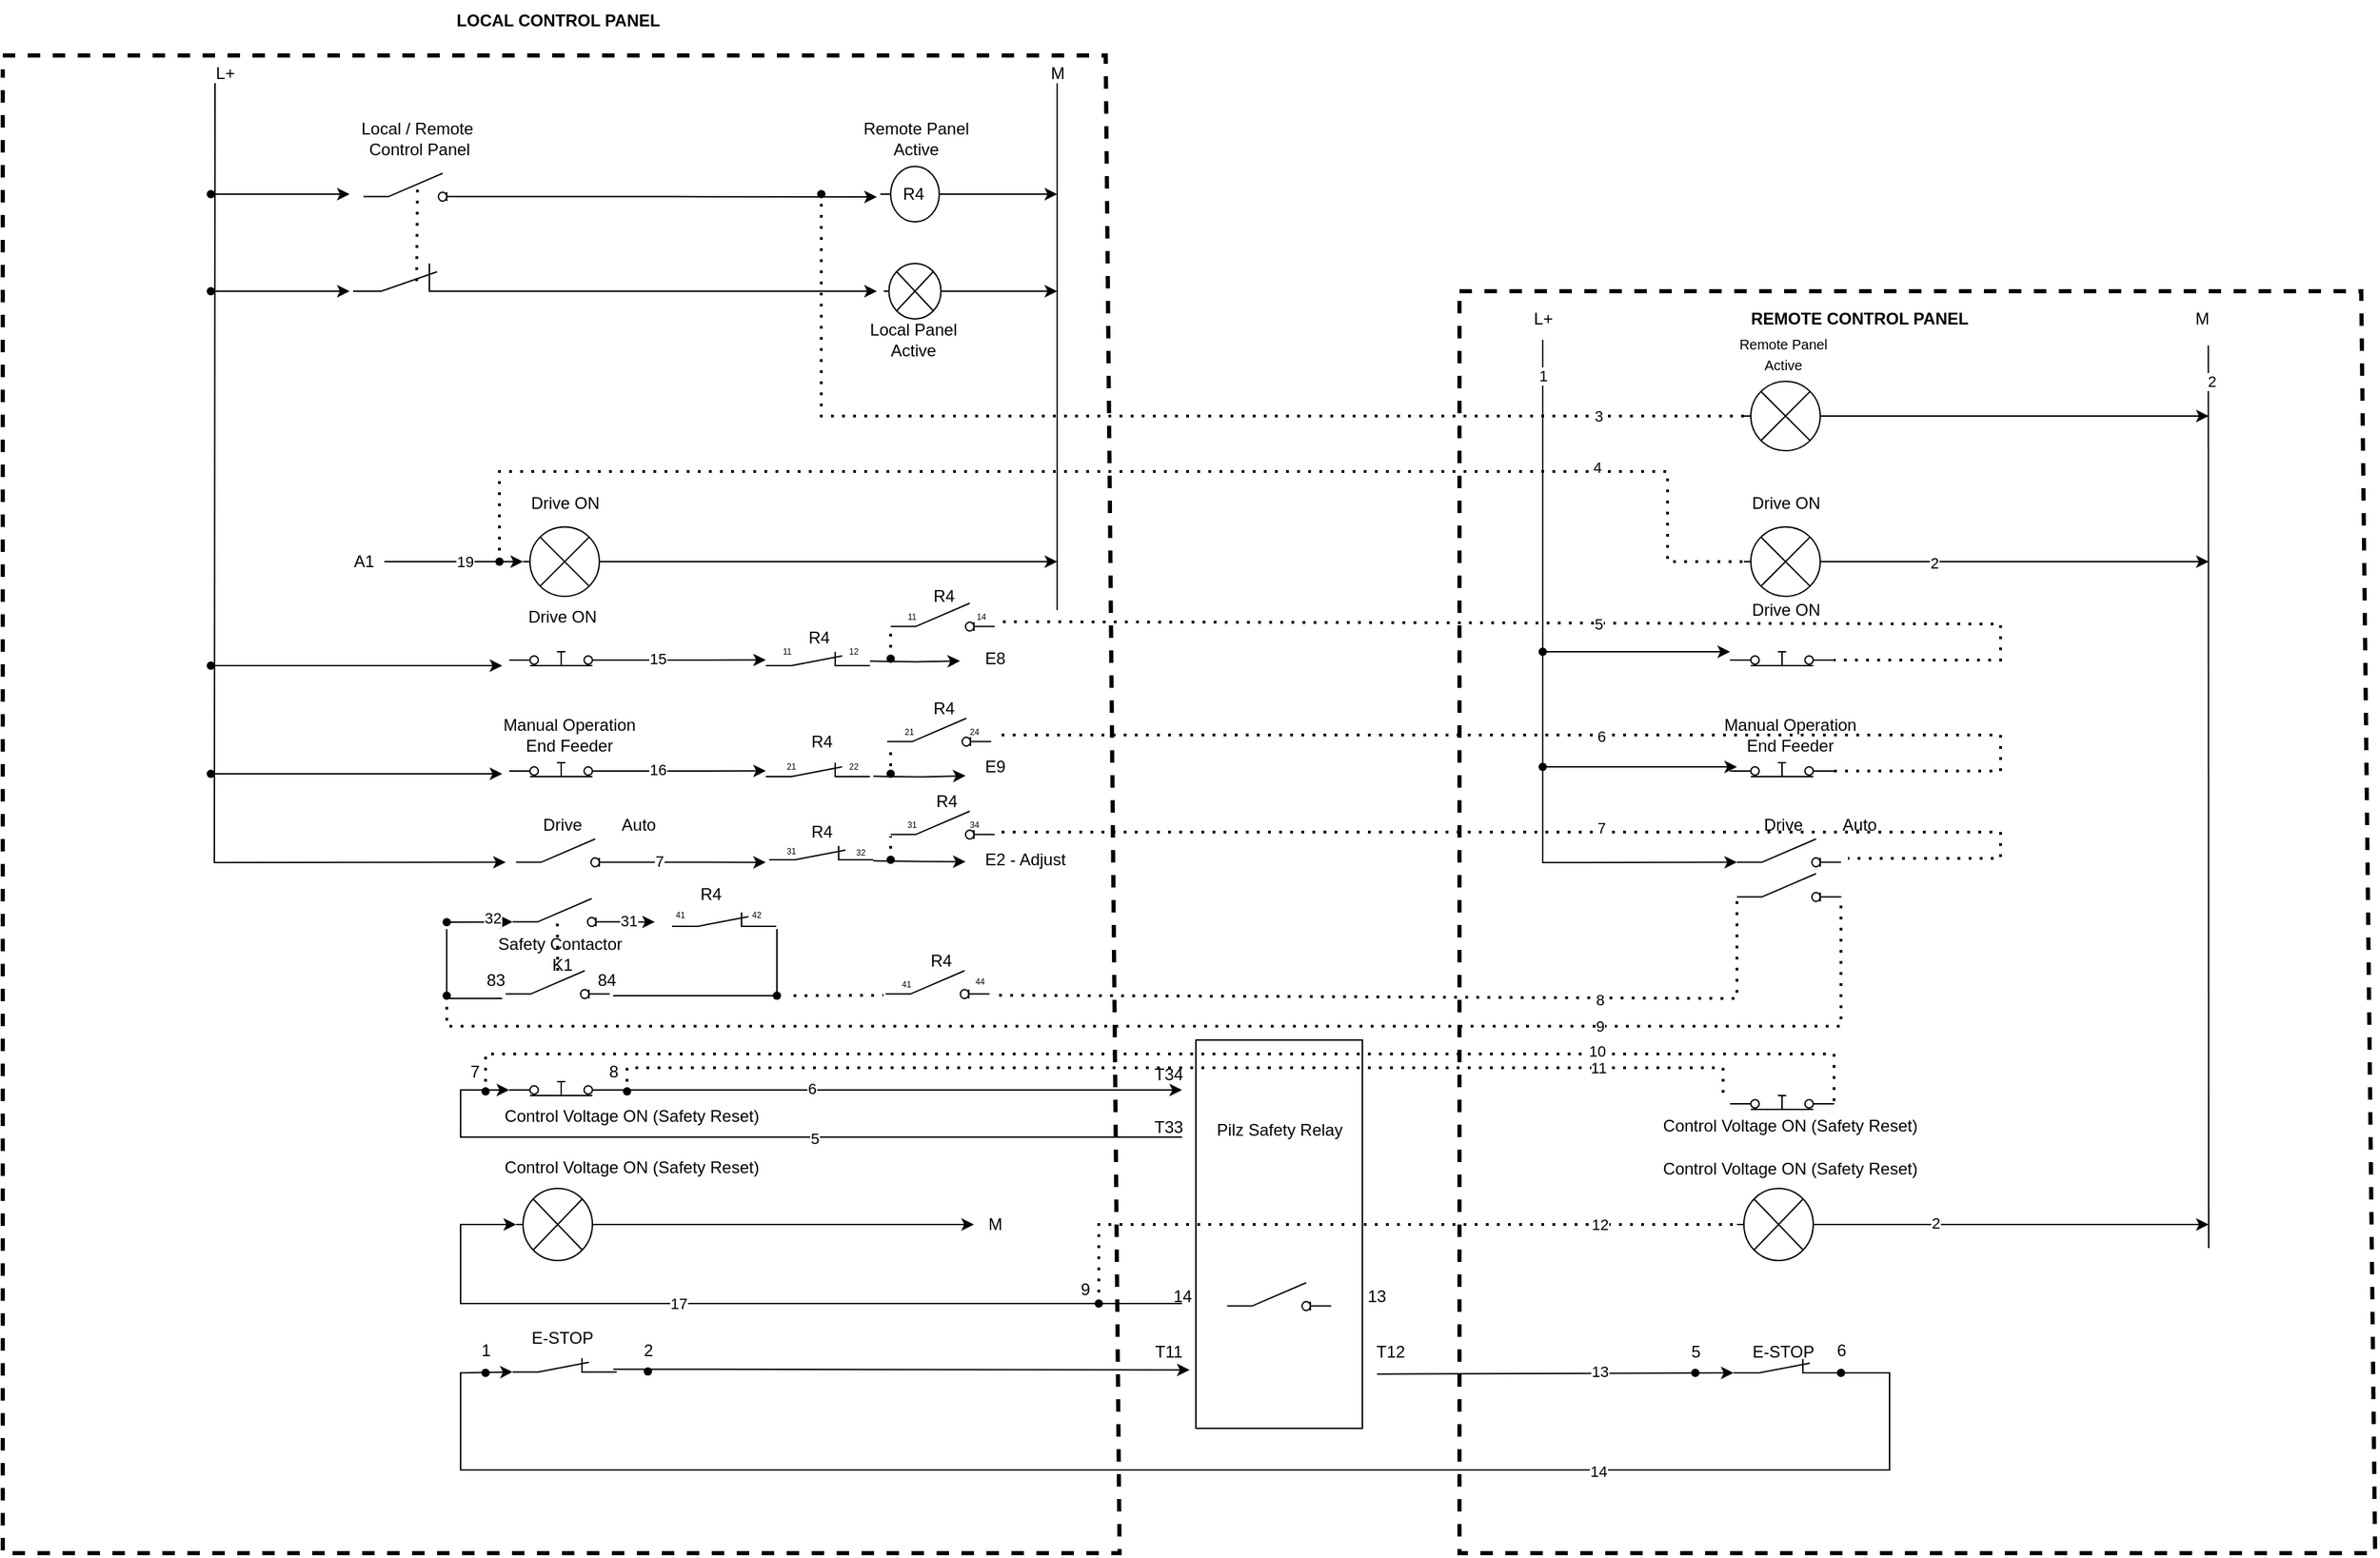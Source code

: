 <mxfile version="26.0.16">
  <diagram name="Page-1" id="7e0a89b8-554c-2b80-1dc8-d5c74ca68de4">
    <mxGraphModel dx="1259" dy="662" grid="1" gridSize="10" guides="1" tooltips="1" connect="1" arrows="1" fold="1" page="1" pageScale="1" pageWidth="1100" pageHeight="850" background="none" math="0" shadow="0">
      <root>
        <mxCell id="0" />
        <mxCell id="1" parent="0" />
        <mxCell id="Ag3VdjHSmlATeRVqTq6J-32" style="edgeStyle=orthogonalEdgeStyle;rounded=0;orthogonalLoop=1;jettySize=auto;html=1;exitX=1;exitY=0.8;exitDx=0;exitDy=0;" parent="1" source="r-EeKwnptwa9FQMb00Me-15" edge="1">
          <mxGeometry relative="1" as="geometry">
            <mxPoint x="630" y="655.926" as="targetPoint" />
          </mxGeometry>
        </mxCell>
        <mxCell id="Ag3VdjHSmlATeRVqTq6J-33" value="15" style="edgeLabel;html=1;align=center;verticalAlign=middle;resizable=0;points=[];" parent="Ag3VdjHSmlATeRVqTq6J-32" vertex="1" connectable="0">
          <mxGeometry x="-0.428" y="1" relative="1" as="geometry">
            <mxPoint as="offset" />
          </mxGeometry>
        </mxCell>
        <mxCell id="r-EeKwnptwa9FQMb00Me-15" value="" style="html=1;shape=mxgraph.electrical.electro-mechanical.pushbutton;aspect=fixed;elSwitchState=on;" parent="1" vertex="1">
          <mxGeometry x="445" y="640" width="75" height="20" as="geometry" />
        </mxCell>
        <mxCell id="IDQg8fl6bIcZGyg7sgiW-142" style="edgeStyle=orthogonalEdgeStyle;rounded=0;orthogonalLoop=1;jettySize=auto;html=1;exitX=1;exitY=0.8;exitDx=0;exitDy=0;" parent="1" source="r-EeKwnptwa9FQMb00Me-16" edge="1">
          <mxGeometry relative="1" as="geometry">
            <mxPoint x="930" y="966" as="targetPoint" />
          </mxGeometry>
        </mxCell>
        <mxCell id="IDQg8fl6bIcZGyg7sgiW-170" value="6" style="edgeLabel;html=1;align=center;verticalAlign=middle;resizable=0;points=[];" parent="IDQg8fl6bIcZGyg7sgiW-142" vertex="1" connectable="0">
          <mxGeometry x="-0.304" y="1" relative="1" as="geometry">
            <mxPoint as="offset" />
          </mxGeometry>
        </mxCell>
        <mxCell id="r-EeKwnptwa9FQMb00Me-16" value="" style="html=1;shape=mxgraph.electrical.electro-mechanical.pushbutton;aspect=fixed;elSwitchState=on;" parent="1" vertex="1">
          <mxGeometry x="445" y="950" width="75" height="20" as="geometry" />
        </mxCell>
        <mxCell id="r-EeKwnptwa9FQMb00Me-78" value="Drive ON" style="text;html=1;align=center;verticalAlign=middle;resizable=0;points=[];autosize=1;strokeColor=none;fillColor=none;" parent="1" vertex="1">
          <mxGeometry x="447.5" y="610" width="70" height="30" as="geometry" />
        </mxCell>
        <mxCell id="r-EeKwnptwa9FQMb00Me-79" value="&lt;div&gt;Manual Operation&lt;/div&gt;End Feeder" style="text;html=1;align=center;verticalAlign=middle;resizable=0;points=[];autosize=1;strokeColor=none;fillColor=none;" parent="1" vertex="1">
          <mxGeometry x="427.5" y="690" width="120" height="40" as="geometry" />
        </mxCell>
        <mxCell id="r-EeKwnptwa9FQMb00Me-81" value="Drive" style="text;html=1;align=center;verticalAlign=middle;resizable=0;points=[];autosize=1;strokeColor=none;fillColor=none;" parent="1" vertex="1">
          <mxGeometry x="457.5" y="760" width="50" height="30" as="geometry" />
        </mxCell>
        <mxCell id="r-EeKwnptwa9FQMb00Me-86" value="L+" style="text;html=1;align=center;verticalAlign=middle;resizable=0;points=[];autosize=1;strokeColor=none;fillColor=none;" parent="1" vertex="1">
          <mxGeometry x="220" y="218" width="40" height="30" as="geometry" />
        </mxCell>
        <mxCell id="r-EeKwnptwa9FQMb00Me-96" value="&lt;b&gt;LOCAL CONTROL PANEL&lt;/b&gt;" style="text;html=1;align=center;verticalAlign=middle;resizable=0;points=[];autosize=1;strokeColor=none;fillColor=none;" parent="1" vertex="1">
          <mxGeometry x="395" y="180" width="170" height="30" as="geometry" />
        </mxCell>
        <mxCell id="Pc5fEkgWnDJ0rDliruo7-10" value="E8" style="text;html=1;align=center;verticalAlign=middle;resizable=0;points=[];autosize=1;strokeColor=none;fillColor=none;" parent="1" vertex="1">
          <mxGeometry x="775" y="640" width="40" height="30" as="geometry" />
        </mxCell>
        <mxCell id="Pc5fEkgWnDJ0rDliruo7-13" value="&amp;nbsp;E2 - Adjust" style="text;html=1;align=center;verticalAlign=middle;resizable=0;points=[];autosize=1;strokeColor=none;fillColor=none;" parent="1" vertex="1">
          <mxGeometry x="775" y="785" width="80" height="30" as="geometry" />
        </mxCell>
        <mxCell id="Pc5fEkgWnDJ0rDliruo7-23" value="Auto" style="text;html=1;align=center;verticalAlign=middle;resizable=0;points=[];autosize=1;strokeColor=none;fillColor=none;" parent="1" vertex="1">
          <mxGeometry x="512.5" y="760" width="50" height="30" as="geometry" />
        </mxCell>
        <mxCell id="Ag3VdjHSmlATeRVqTq6J-117" style="edgeStyle=orthogonalEdgeStyle;rounded=0;orthogonalLoop=1;jettySize=auto;html=1;exitX=1;exitY=0.84;exitDx=0;exitDy=0;" parent="1" source="tsztMEHzvPIrC_lY6xDu-1" edge="1">
          <mxGeometry relative="1" as="geometry">
            <mxPoint x="630" y="801.852" as="targetPoint" />
          </mxGeometry>
        </mxCell>
        <mxCell id="Ag3VdjHSmlATeRVqTq6J-148" value="7" style="edgeLabel;html=1;align=center;verticalAlign=middle;resizable=0;points=[];" parent="Ag3VdjHSmlATeRVqTq6J-117" vertex="1" connectable="0">
          <mxGeometry x="-0.466" y="1" relative="1" as="geometry">
            <mxPoint as="offset" />
          </mxGeometry>
        </mxCell>
        <mxCell id="tsztMEHzvPIrC_lY6xDu-1" value="" style="html=1;shape=mxgraph.electrical.electro-mechanical.switchDisconnector;aspect=fixed;elSwitchState=off;" parent="1" vertex="1">
          <mxGeometry x="450" y="785" width="75" height="20" as="geometry" />
        </mxCell>
        <mxCell id="tsztMEHzvPIrC_lY6xDu-2" value="" style="html=1;shape=mxgraph.electrical.electro-mechanical.switchDisconnector;aspect=fixed;elSwitchState=off;" parent="1" vertex="1">
          <mxGeometry x="447.5" y="828" width="75" height="20" as="geometry" />
        </mxCell>
        <mxCell id="Ag3VdjHSmlATeRVqTq6J-118" style="edgeStyle=orthogonalEdgeStyle;rounded=0;orthogonalLoop=1;jettySize=auto;html=1;exitX=1;exitY=0.8;exitDx=0;exitDy=0;" parent="1" source="tsztMEHzvPIrC_lY6xDu-5" edge="1">
          <mxGeometry relative="1" as="geometry">
            <mxPoint x="630" y="735.926" as="targetPoint" />
          </mxGeometry>
        </mxCell>
        <mxCell id="Ag3VdjHSmlATeRVqTq6J-147" value="16" style="edgeLabel;html=1;align=center;verticalAlign=middle;resizable=0;points=[];" parent="Ag3VdjHSmlATeRVqTq6J-118" vertex="1" connectable="0">
          <mxGeometry x="-0.417" y="1" relative="1" as="geometry">
            <mxPoint as="offset" />
          </mxGeometry>
        </mxCell>
        <mxCell id="tsztMEHzvPIrC_lY6xDu-5" value="" style="html=1;shape=mxgraph.electrical.electro-mechanical.pushbutton;aspect=fixed;elSwitchState=on;" parent="1" vertex="1">
          <mxGeometry x="445" y="720" width="75" height="20" as="geometry" />
        </mxCell>
        <mxCell id="tsztMEHzvPIrC_lY6xDu-7" value="Control Voltage ON (Safety Reset)" style="text;html=1;align=center;verticalAlign=middle;resizable=0;points=[];autosize=1;strokeColor=none;fillColor=none;" parent="1" vertex="1">
          <mxGeometry x="428" y="970" width="210" height="30" as="geometry" />
        </mxCell>
        <mxCell id="tsztMEHzvPIrC_lY6xDu-9" value="E9" style="text;html=1;align=center;verticalAlign=middle;resizable=0;points=[];autosize=1;strokeColor=none;fillColor=none;" parent="1" vertex="1">
          <mxGeometry x="775" y="718" width="40" height="30" as="geometry" />
        </mxCell>
        <mxCell id="tsztMEHzvPIrC_lY6xDu-10" value="" style="pointerEvents=1;verticalLabelPosition=bottom;shadow=0;dashed=0;align=center;html=1;verticalAlign=top;shape=mxgraph.electrical.electro-mechanical.break_contact;" parent="1" vertex="1">
          <mxGeometry x="447.5" y="1159.33" width="75" height="10" as="geometry" />
        </mxCell>
        <mxCell id="tsztMEHzvPIrC_lY6xDu-11" value="E-STOP" style="text;html=1;align=center;verticalAlign=middle;resizable=0;points=[];autosize=1;strokeColor=none;fillColor=none;" parent="1" vertex="1">
          <mxGeometry x="447.5" y="1130" width="70" height="30" as="geometry" />
        </mxCell>
        <mxCell id="IDQg8fl6bIcZGyg7sgiW-20" value="Safety Contactor&amp;nbsp;&lt;div&gt;K1&lt;/div&gt;" style="text;html=1;align=center;verticalAlign=middle;resizable=0;points=[];autosize=1;strokeColor=none;fillColor=none;" parent="1" vertex="1">
          <mxGeometry x="422.5" y="848" width="120" height="40" as="geometry" />
        </mxCell>
        <mxCell id="IDQg8fl6bIcZGyg7sgiW-25" value="" style="endArrow=classic;html=1;rounded=0;exitX=0.223;exitY=0.523;exitDx=0;exitDy=0;exitPerimeter=0;entryX=0;entryY=0.84;entryDx=0;entryDy=0;" parent="1" source="IDQg8fl6bIcZGyg7sgiW-26" target="tsztMEHzvPIrC_lY6xDu-2" edge="1">
          <mxGeometry width="50" height="50" relative="1" as="geometry">
            <mxPoint x="360" y="830" as="sourcePoint" />
            <mxPoint x="450" y="830" as="targetPoint" />
          </mxGeometry>
        </mxCell>
        <mxCell id="IDQg8fl6bIcZGyg7sgiW-31" value="32" style="edgeLabel;html=1;align=center;verticalAlign=middle;resizable=0;points=[];" parent="IDQg8fl6bIcZGyg7sgiW-25" vertex="1" connectable="0">
          <mxGeometry x="0.366" y="3" relative="1" as="geometry">
            <mxPoint as="offset" />
          </mxGeometry>
        </mxCell>
        <mxCell id="IDQg8fl6bIcZGyg7sgiW-26" value="" style="shape=waypoint;sketch=0;fillStyle=solid;size=6;pointerEvents=1;points=[];fillColor=none;resizable=0;rotatable=0;perimeter=centerPerimeter;snapToPoint=1;" parent="1" vertex="1">
          <mxGeometry x="390" y="835" width="20" height="20" as="geometry" />
        </mxCell>
        <mxCell id="IDQg8fl6bIcZGyg7sgiW-27" value="" style="html=1;shape=mxgraph.electrical.electro-mechanical.switchDisconnector;aspect=fixed;elSwitchState=off;" parent="1" vertex="1">
          <mxGeometry x="442.5" y="880" width="75" height="20" as="geometry" />
        </mxCell>
        <mxCell id="IDQg8fl6bIcZGyg7sgiW-35" value="83" style="text;html=1;align=center;verticalAlign=middle;resizable=0;points=[];autosize=1;strokeColor=none;fillColor=none;" parent="1" vertex="1">
          <mxGeometry x="415" y="872" width="40" height="30" as="geometry" />
        </mxCell>
        <mxCell id="IDQg8fl6bIcZGyg7sgiW-36" value="84" style="text;html=1;align=center;verticalAlign=middle;resizable=0;points=[];autosize=1;strokeColor=none;fillColor=none;" parent="1" vertex="1">
          <mxGeometry x="495" y="872" width="40" height="30" as="geometry" />
        </mxCell>
        <mxCell id="IDQg8fl6bIcZGyg7sgiW-40" value="" style="endArrow=classic;html=1;rounded=0;entryX=0;entryY=0.8;entryDx=0;entryDy=0;" parent="1" target="r-EeKwnptwa9FQMb00Me-16" edge="1">
          <mxGeometry width="50" height="50" relative="1" as="geometry">
            <mxPoint x="930" y="1000" as="sourcePoint" />
            <mxPoint x="442.5" y="979" as="targetPoint" />
            <Array as="points">
              <mxPoint x="410" y="1000" />
              <mxPoint x="410" y="966" />
            </Array>
          </mxGeometry>
        </mxCell>
        <mxCell id="IDQg8fl6bIcZGyg7sgiW-169" value="5" style="edgeLabel;html=1;align=center;verticalAlign=middle;resizable=0;points=[];" parent="IDQg8fl6bIcZGyg7sgiW-40" vertex="1" connectable="0">
          <mxGeometry x="-0.098" y="1" relative="1" as="geometry">
            <mxPoint as="offset" />
          </mxGeometry>
        </mxCell>
        <mxCell id="IDQg8fl6bIcZGyg7sgiW-42" value="T33" style="text;html=1;align=center;verticalAlign=middle;resizable=0;points=[];autosize=1;strokeColor=none;fillColor=none;" parent="1" vertex="1">
          <mxGeometry x="900" y="978" width="40" height="30" as="geometry" />
        </mxCell>
        <mxCell id="IDQg8fl6bIcZGyg7sgiW-43" value="T34" style="text;html=1;align=center;verticalAlign=middle;resizable=0;points=[];autosize=1;strokeColor=none;fillColor=none;" parent="1" vertex="1">
          <mxGeometry x="900" y="940" width="40" height="30" as="geometry" />
        </mxCell>
        <mxCell id="IDQg8fl6bIcZGyg7sgiW-45" value="" style="endArrow=classic;html=1;rounded=0;entryX=0.886;entryY=0.93;entryDx=0;entryDy=0;entryPerimeter=0;" parent="1" target="IDQg8fl6bIcZGyg7sgiW-172" edge="1">
          <mxGeometry width="50" height="50" relative="1" as="geometry">
            <mxPoint x="520" y="1167.33" as="sourcePoint" />
            <mxPoint x="780" y="1167.33" as="targetPoint" />
          </mxGeometry>
        </mxCell>
        <mxCell id="IDQg8fl6bIcZGyg7sgiW-46" value="" style="endArrow=classic;html=1;rounded=0;entryX=0;entryY=1;entryDx=0;entryDy=0;entryPerimeter=0;exitX=1;exitY=1;exitDx=0;exitDy=0;exitPerimeter=0;" parent="1" source="IDQg8fl6bIcZGyg7sgiW-108" target="tsztMEHzvPIrC_lY6xDu-10" edge="1">
          <mxGeometry width="50" height="50" relative="1" as="geometry">
            <mxPoint x="1420" y="1180" as="sourcePoint" />
            <mxPoint x="350" y="1127.33" as="targetPoint" />
            <Array as="points">
              <mxPoint x="1440" y="1170" />
              <mxPoint x="1440" y="1240" />
              <mxPoint x="410" y="1240" />
              <mxPoint x="410" y="1170" />
            </Array>
          </mxGeometry>
        </mxCell>
        <mxCell id="IDQg8fl6bIcZGyg7sgiW-202" value="14" style="edgeLabel;html=1;align=center;verticalAlign=middle;resizable=0;points=[];" parent="IDQg8fl6bIcZGyg7sgiW-46" vertex="1" connectable="0">
          <mxGeometry x="-0.894" relative="1" as="geometry">
            <mxPoint x="-210" y="42" as="offset" />
          </mxGeometry>
        </mxCell>
        <mxCell id="IDQg8fl6bIcZGyg7sgiW-71" style="edgeStyle=orthogonalEdgeStyle;rounded=0;orthogonalLoop=1;jettySize=auto;html=1;exitX=1;exitY=0.5;exitDx=0;exitDy=0;exitPerimeter=0;entryX=0.132;entryY=0.591;entryDx=0;entryDy=0;entryPerimeter=0;" parent="1" source="IDQg8fl6bIcZGyg7sgiW-49" edge="1">
          <mxGeometry relative="1" as="geometry">
            <mxPoint x="840.0" y="585" as="targetPoint" />
          </mxGeometry>
        </mxCell>
        <mxCell id="IDQg8fl6bIcZGyg7sgiW-49" value="" style="pointerEvents=1;verticalLabelPosition=bottom;shadow=0;dashed=0;align=center;html=1;verticalAlign=top;shape=mxgraph.electrical.miscellaneous.light_bulb;" parent="1" vertex="1">
          <mxGeometry x="455" y="560" width="60" height="50" as="geometry" />
        </mxCell>
        <mxCell id="IDQg8fl6bIcZGyg7sgiW-50" value="" style="pointerEvents=1;verticalLabelPosition=bottom;shadow=0;dashed=0;align=center;html=1;verticalAlign=top;shape=mxgraph.electrical.miscellaneous.light_bulb;" parent="1" vertex="1">
          <mxGeometry x="450" y="1037" width="60" height="52" as="geometry" />
        </mxCell>
        <mxCell id="IDQg8fl6bIcZGyg7sgiW-51" value="Drive ON" style="text;html=1;align=center;verticalAlign=middle;resizable=0;points=[];autosize=1;strokeColor=none;fillColor=none;" parent="1" vertex="1">
          <mxGeometry x="450" y="528" width="70" height="30" as="geometry" />
        </mxCell>
        <mxCell id="IDQg8fl6bIcZGyg7sgiW-53" value="Control Voltage ON (Safety Reset)" style="text;html=1;align=center;verticalAlign=middle;resizable=0;points=[];autosize=1;strokeColor=none;fillColor=none;" parent="1" vertex="1">
          <mxGeometry x="428" y="1007" width="210" height="30" as="geometry" />
        </mxCell>
        <mxCell id="IDQg8fl6bIcZGyg7sgiW-56" value="" style="endArrow=classic;html=1;rounded=0;entryX=0;entryY=0.5;entryDx=0;entryDy=0;entryPerimeter=0;" parent="1" target="IDQg8fl6bIcZGyg7sgiW-49" edge="1">
          <mxGeometry width="50" height="50" relative="1" as="geometry">
            <mxPoint x="355" y="585" as="sourcePoint" />
            <mxPoint x="365" y="540" as="targetPoint" />
          </mxGeometry>
        </mxCell>
        <mxCell id="IDQg8fl6bIcZGyg7sgiW-57" value="19" style="edgeLabel;html=1;align=center;verticalAlign=middle;resizable=0;points=[];" parent="IDQg8fl6bIcZGyg7sgiW-56" vertex="1" connectable="0">
          <mxGeometry x="0.153" relative="1" as="geometry">
            <mxPoint as="offset" />
          </mxGeometry>
        </mxCell>
        <mxCell id="IDQg8fl6bIcZGyg7sgiW-58" value="A1" style="text;html=1;align=center;verticalAlign=middle;resizable=0;points=[];autosize=1;strokeColor=none;fillColor=none;" parent="1" vertex="1">
          <mxGeometry x="320" y="570" width="40" height="30" as="geometry" />
        </mxCell>
        <mxCell id="IDQg8fl6bIcZGyg7sgiW-59" value="" style="endArrow=classic;html=1;rounded=0;entryX=0;entryY=0.5;entryDx=0;entryDy=0;entryPerimeter=0;" parent="1" target="IDQg8fl6bIcZGyg7sgiW-50" edge="1">
          <mxGeometry width="50" height="50" relative="1" as="geometry">
            <mxPoint x="930" y="1120" as="sourcePoint" />
            <mxPoint x="350" y="1008" as="targetPoint" />
            <Array as="points">
              <mxPoint x="410" y="1120" />
              <mxPoint x="410" y="1063" />
            </Array>
          </mxGeometry>
        </mxCell>
        <mxCell id="IDQg8fl6bIcZGyg7sgiW-64" value="17" style="edgeLabel;html=1;align=center;verticalAlign=middle;resizable=0;points=[];" parent="IDQg8fl6bIcZGyg7sgiW-59" vertex="1" connectable="0">
          <mxGeometry x="0.179" relative="1" as="geometry">
            <mxPoint as="offset" />
          </mxGeometry>
        </mxCell>
        <mxCell id="IDQg8fl6bIcZGyg7sgiW-68" style="edgeStyle=orthogonalEdgeStyle;rounded=0;orthogonalLoop=1;jettySize=auto;html=1;exitX=1;exitY=0.5;exitDx=0;exitDy=0;exitPerimeter=0;entryX=0;entryY=0.5;entryDx=0;entryDy=0;entryPerimeter=0;" parent="1" source="IDQg8fl6bIcZGyg7sgiW-50" target="IDQg8fl6bIcZGyg7sgiW-80" edge="1">
          <mxGeometry relative="1" as="geometry">
            <mxPoint x="720" y="1063" as="targetPoint" />
          </mxGeometry>
        </mxCell>
        <mxCell id="IDQg8fl6bIcZGyg7sgiW-77" value="" style="rounded=0;whiteSpace=wrap;html=1;" parent="1" vertex="1">
          <mxGeometry x="940" y="930" width="120" height="280" as="geometry" />
        </mxCell>
        <mxCell id="IDQg8fl6bIcZGyg7sgiW-79" value="14" style="text;html=1;align=center;verticalAlign=middle;resizable=0;points=[];autosize=1;strokeColor=none;fillColor=none;" parent="1" vertex="1">
          <mxGeometry x="910" y="1100" width="40" height="30" as="geometry" />
        </mxCell>
        <mxCell id="IDQg8fl6bIcZGyg7sgiW-80" value="M" style="text;html=1;align=center;verticalAlign=middle;resizable=0;points=[];autosize=1;strokeColor=none;fillColor=none;" parent="1" vertex="1">
          <mxGeometry x="780" y="1048" width="30" height="30" as="geometry" />
        </mxCell>
        <mxCell id="IDQg8fl6bIcZGyg7sgiW-81" value="" style="html=1;shape=mxgraph.electrical.electro-mechanical.switchDisconnector;aspect=fixed;elSwitchState=off;" parent="1" vertex="1">
          <mxGeometry x="962.5" y="1105" width="75" height="20" as="geometry" />
        </mxCell>
        <mxCell id="IDQg8fl6bIcZGyg7sgiW-82" value="13" style="text;html=1;align=center;verticalAlign=middle;resizable=0;points=[];autosize=1;strokeColor=none;fillColor=none;" parent="1" vertex="1">
          <mxGeometry x="1050" y="1100" width="40" height="30" as="geometry" />
        </mxCell>
        <mxCell id="IDQg8fl6bIcZGyg7sgiW-86" value="" style="html=1;shape=mxgraph.electrical.electro-mechanical.pushbutton;aspect=fixed;elSwitchState=on;" parent="1" vertex="1">
          <mxGeometry x="1325" y="640" width="75" height="20" as="geometry" />
        </mxCell>
        <mxCell id="IDQg8fl6bIcZGyg7sgiW-87" value="" style="html=1;shape=mxgraph.electrical.electro-mechanical.pushbutton;aspect=fixed;elSwitchState=on;" parent="1" vertex="1">
          <mxGeometry x="1325" y="960" width="75" height="20" as="geometry" />
        </mxCell>
        <mxCell id="IDQg8fl6bIcZGyg7sgiW-88" style="edgeStyle=orthogonalEdgeStyle;rounded=0;orthogonalLoop=1;jettySize=auto;html=1;" parent="1" source="IDQg8fl6bIcZGyg7sgiW-89" edge="1">
          <mxGeometry relative="1" as="geometry">
            <mxPoint x="1330" y="733" as="targetPoint" />
          </mxGeometry>
        </mxCell>
        <mxCell id="IDQg8fl6bIcZGyg7sgiW-89" value="" style="shape=waypoint;sketch=0;fillStyle=solid;size=6;pointerEvents=1;points=[];fillColor=none;resizable=0;rotatable=0;perimeter=centerPerimeter;snapToPoint=1;" parent="1" vertex="1">
          <mxGeometry x="1180" y="723" width="20" height="20" as="geometry" />
        </mxCell>
        <mxCell id="IDQg8fl6bIcZGyg7sgiW-90" style="edgeStyle=orthogonalEdgeStyle;rounded=0;orthogonalLoop=1;jettySize=auto;html=1;" parent="1" source="IDQg8fl6bIcZGyg7sgiW-92" target="IDQg8fl6bIcZGyg7sgiW-86" edge="1">
          <mxGeometry relative="1" as="geometry" />
        </mxCell>
        <mxCell id="IDQg8fl6bIcZGyg7sgiW-92" value="" style="shape=waypoint;sketch=0;fillStyle=solid;size=6;pointerEvents=1;points=[];fillColor=none;resizable=0;rotatable=0;perimeter=centerPerimeter;snapToPoint=1;" parent="1" vertex="1">
          <mxGeometry x="1180" y="640" width="20" height="20" as="geometry" />
        </mxCell>
        <mxCell id="IDQg8fl6bIcZGyg7sgiW-93" value="Drive ON" style="text;html=1;align=center;verticalAlign=middle;resizable=0;points=[];autosize=1;strokeColor=none;fillColor=none;" parent="1" vertex="1">
          <mxGeometry x="1330" y="605" width="70" height="30" as="geometry" />
        </mxCell>
        <mxCell id="IDQg8fl6bIcZGyg7sgiW-94" value="&lt;div&gt;Manual Operation&lt;/div&gt;End Feeder" style="text;html=1;align=center;verticalAlign=middle;resizable=0;points=[];autosize=1;strokeColor=none;fillColor=none;" parent="1" vertex="1">
          <mxGeometry x="1307.5" y="690" width="120" height="40" as="geometry" />
        </mxCell>
        <mxCell id="IDQg8fl6bIcZGyg7sgiW-95" value="Drive" style="text;html=1;align=center;verticalAlign=middle;resizable=0;points=[];autosize=1;strokeColor=none;fillColor=none;" parent="1" vertex="1">
          <mxGeometry x="1337.5" y="760" width="50" height="30" as="geometry" />
        </mxCell>
        <mxCell id="IDQg8fl6bIcZGyg7sgiW-98" value="Auto" style="text;html=1;align=center;verticalAlign=middle;resizable=0;points=[];autosize=1;strokeColor=none;fillColor=none;" parent="1" vertex="1">
          <mxGeometry x="1392.5" y="760" width="50" height="30" as="geometry" />
        </mxCell>
        <mxCell id="IDQg8fl6bIcZGyg7sgiW-101" value="" style="html=1;shape=mxgraph.electrical.electro-mechanical.switchDisconnector;aspect=fixed;elSwitchState=off;" parent="1" vertex="1">
          <mxGeometry x="1330" y="785" width="75" height="20" as="geometry" />
        </mxCell>
        <mxCell id="IDQg8fl6bIcZGyg7sgiW-104" value="" style="html=1;shape=mxgraph.electrical.electro-mechanical.switchDisconnector;aspect=fixed;elSwitchState=off;" parent="1" vertex="1">
          <mxGeometry x="1330" y="810" width="75" height="20" as="geometry" />
        </mxCell>
        <mxCell id="IDQg8fl6bIcZGyg7sgiW-105" value="" style="html=1;shape=mxgraph.electrical.electro-mechanical.pushbutton;aspect=fixed;elSwitchState=on;" parent="1" vertex="1">
          <mxGeometry x="1325" y="720" width="75" height="20" as="geometry" />
        </mxCell>
        <mxCell id="IDQg8fl6bIcZGyg7sgiW-106" value="Control Voltage ON (Safety Reset)" style="text;html=1;align=center;verticalAlign=middle;resizable=0;points=[];autosize=1;strokeColor=none;fillColor=none;" parent="1" vertex="1">
          <mxGeometry x="1262.5" y="977" width="210" height="30" as="geometry" />
        </mxCell>
        <mxCell id="IDQg8fl6bIcZGyg7sgiW-108" value="" style="pointerEvents=1;verticalLabelPosition=bottom;shadow=0;dashed=0;align=center;html=1;verticalAlign=top;shape=mxgraph.electrical.electro-mechanical.break_contact;" parent="1" vertex="1">
          <mxGeometry x="1327.5" y="1160" width="75" height="10" as="geometry" />
        </mxCell>
        <mxCell id="IDQg8fl6bIcZGyg7sgiW-109" value="E-STOP" style="text;html=1;align=center;verticalAlign=middle;resizable=0;points=[];autosize=1;strokeColor=none;fillColor=none;" parent="1" vertex="1">
          <mxGeometry x="1327.5" y="1140" width="70" height="30" as="geometry" />
        </mxCell>
        <mxCell id="IDQg8fl6bIcZGyg7sgiW-122" value="" style="endArrow=classic;html=1;rounded=0;entryX=0;entryY=1;entryDx=0;entryDy=0;entryPerimeter=0;exitX=0.265;exitY=1.052;exitDx=0;exitDy=0;exitPerimeter=0;" parent="1" target="IDQg8fl6bIcZGyg7sgiW-108" edge="1">
          <mxGeometry width="50" height="50" relative="1" as="geometry">
            <mxPoint x="1070.6" y="1170.89" as="sourcePoint" />
            <mxPoint x="1230" y="1138" as="targetPoint" />
          </mxGeometry>
        </mxCell>
        <mxCell id="IDQg8fl6bIcZGyg7sgiW-201" value="13" style="edgeLabel;html=1;align=center;verticalAlign=middle;resizable=0;points=[];" parent="IDQg8fl6bIcZGyg7sgiW-122" vertex="1" connectable="0">
          <mxGeometry x="0.517" relative="1" as="geometry">
            <mxPoint x="-35" y="-1" as="offset" />
          </mxGeometry>
        </mxCell>
        <mxCell id="IDQg8fl6bIcZGyg7sgiW-123" style="edgeStyle=orthogonalEdgeStyle;rounded=0;orthogonalLoop=1;jettySize=auto;html=1;exitX=1;exitY=0.5;exitDx=0;exitDy=0;exitPerimeter=0;" parent="1" source="IDQg8fl6bIcZGyg7sgiW-124" edge="1">
          <mxGeometry relative="1" as="geometry">
            <mxPoint x="1670" y="585" as="targetPoint" />
          </mxGeometry>
        </mxCell>
        <mxCell id="IDQg8fl6bIcZGyg7sgiW-184" value="2" style="edgeLabel;html=1;align=center;verticalAlign=middle;resizable=0;points=[];" parent="IDQg8fl6bIcZGyg7sgiW-123" vertex="1" connectable="0">
          <mxGeometry x="0.376" y="1" relative="1" as="geometry">
            <mxPoint x="-112" y="1" as="offset" />
          </mxGeometry>
        </mxCell>
        <mxCell id="IDQg8fl6bIcZGyg7sgiW-124" value="" style="pointerEvents=1;verticalLabelPosition=bottom;shadow=0;dashed=0;align=center;html=1;verticalAlign=top;shape=mxgraph.electrical.miscellaneous.light_bulb;" parent="1" vertex="1">
          <mxGeometry x="1335" y="560" width="60" height="50" as="geometry" />
        </mxCell>
        <mxCell id="IDQg8fl6bIcZGyg7sgiW-125" value="" style="pointerEvents=1;verticalLabelPosition=bottom;shadow=0;dashed=0;align=center;html=1;verticalAlign=top;shape=mxgraph.electrical.miscellaneous.light_bulb;" parent="1" vertex="1">
          <mxGeometry x="1330" y="1037" width="60" height="52" as="geometry" />
        </mxCell>
        <mxCell id="IDQg8fl6bIcZGyg7sgiW-126" value="Drive ON" style="text;html=1;align=center;verticalAlign=middle;resizable=0;points=[];autosize=1;strokeColor=none;fillColor=none;" parent="1" vertex="1">
          <mxGeometry x="1330" y="528" width="70" height="30" as="geometry" />
        </mxCell>
        <mxCell id="IDQg8fl6bIcZGyg7sgiW-127" value="Control Voltage ON (Safety Reset)" style="text;html=1;align=center;verticalAlign=middle;resizable=0;points=[];autosize=1;strokeColor=none;fillColor=none;" parent="1" vertex="1">
          <mxGeometry x="1262.5" y="1008" width="210" height="30" as="geometry" />
        </mxCell>
        <mxCell id="IDQg8fl6bIcZGyg7sgiW-132" style="edgeStyle=orthogonalEdgeStyle;rounded=0;orthogonalLoop=1;jettySize=auto;html=1;exitX=1;exitY=0.5;exitDx=0;exitDy=0;exitPerimeter=0;" parent="1" source="IDQg8fl6bIcZGyg7sgiW-125" edge="1">
          <mxGeometry relative="1" as="geometry">
            <mxPoint x="1670" y="1063" as="targetPoint" />
          </mxGeometry>
        </mxCell>
        <mxCell id="IDQg8fl6bIcZGyg7sgiW-207" value="2" style="edgeLabel;html=1;align=center;verticalAlign=middle;resizable=0;points=[];" parent="IDQg8fl6bIcZGyg7sgiW-132" vertex="1" connectable="0">
          <mxGeometry x="-0.409" y="1" relative="1" as="geometry">
            <mxPoint as="offset" />
          </mxGeometry>
        </mxCell>
        <mxCell id="IDQg8fl6bIcZGyg7sgiW-134" value="M" style="text;html=1;align=center;verticalAlign=middle;resizable=0;points=[];autosize=1;strokeColor=none;fillColor=none;" parent="1" vertex="1">
          <mxGeometry x="1650" y="395" width="30" height="30" as="geometry" />
        </mxCell>
        <mxCell id="IDQg8fl6bIcZGyg7sgiW-135" value="" style="endArrow=none;dashed=1;html=1;dashPattern=1 3;strokeWidth=2;rounded=0;exitX=0.5;exitY=0.25;exitDx=0;exitDy=0;exitPerimeter=0;entryX=0;entryY=0.5;entryDx=0;entryDy=0;entryPerimeter=0;" parent="1" source="IDQg8fl6bIcZGyg7sgiW-136" target="IDQg8fl6bIcZGyg7sgiW-124" edge="1">
          <mxGeometry width="50" height="50" relative="1" as="geometry">
            <mxPoint x="435" y="580" as="sourcePoint" />
            <mxPoint x="1280" y="580" as="targetPoint" />
            <Array as="points">
              <mxPoint x="438" y="520" />
              <mxPoint x="1280" y="520" />
              <mxPoint x="1280" y="585" />
            </Array>
          </mxGeometry>
        </mxCell>
        <mxCell id="Ag3VdjHSmlATeRVqTq6J-139" value="4" style="edgeLabel;html=1;align=center;verticalAlign=middle;resizable=0;points=[];" parent="IDQg8fl6bIcZGyg7sgiW-135" vertex="1" connectable="0">
          <mxGeometry x="0.667" y="3" relative="1" as="geometry">
            <mxPoint as="offset" />
          </mxGeometry>
        </mxCell>
        <mxCell id="IDQg8fl6bIcZGyg7sgiW-136" value="" style="shape=waypoint;sketch=0;fillStyle=solid;size=6;pointerEvents=1;points=[];fillColor=none;resizable=0;rotatable=0;perimeter=centerPerimeter;snapToPoint=1;" parent="1" vertex="1">
          <mxGeometry x="428" y="575" width="20" height="20" as="geometry" />
        </mxCell>
        <mxCell id="IDQg8fl6bIcZGyg7sgiW-137" value="&lt;b&gt;REMOTE CONTROL PANEL&lt;/b&gt;" style="text;html=1;align=center;verticalAlign=middle;resizable=0;points=[];autosize=1;strokeColor=none;fillColor=none;" parent="1" vertex="1">
          <mxGeometry x="1327.5" y="395" width="180" height="30" as="geometry" />
        </mxCell>
        <mxCell id="IDQg8fl6bIcZGyg7sgiW-138" value="" style="endArrow=none;dashed=1;html=1;dashPattern=1 3;strokeWidth=2;rounded=0;entryX=0;entryY=0.5;entryDx=0;entryDy=0;entryPerimeter=0;" parent="1" source="IDQg8fl6bIcZGyg7sgiW-140" target="IDQg8fl6bIcZGyg7sgiW-125" edge="1">
          <mxGeometry width="50" height="50" relative="1" as="geometry">
            <mxPoint x="870" y="1120" as="sourcePoint" />
            <mxPoint x="920" y="1070" as="targetPoint" />
            <Array as="points">
              <mxPoint x="870" y="1063" />
            </Array>
          </mxGeometry>
        </mxCell>
        <mxCell id="IDQg8fl6bIcZGyg7sgiW-200" value="12" style="edgeLabel;html=1;align=center;verticalAlign=middle;resizable=0;points=[];" parent="IDQg8fl6bIcZGyg7sgiW-138" vertex="1" connectable="0">
          <mxGeometry x="0.741" relative="1" as="geometry">
            <mxPoint x="-32" as="offset" />
          </mxGeometry>
        </mxCell>
        <mxCell id="IDQg8fl6bIcZGyg7sgiW-139" value="" style="endArrow=none;dashed=1;html=1;dashPattern=1 3;strokeWidth=2;rounded=0;entryDx=0;entryDy=0;entryPerimeter=0;" parent="1" target="IDQg8fl6bIcZGyg7sgiW-140" edge="1">
          <mxGeometry width="50" height="50" relative="1" as="geometry">
            <mxPoint x="870" y="1120" as="sourcePoint" />
            <mxPoint x="1330" y="1063" as="targetPoint" />
            <Array as="points" />
          </mxGeometry>
        </mxCell>
        <mxCell id="IDQg8fl6bIcZGyg7sgiW-140" value="" style="shape=waypoint;sketch=0;fillStyle=solid;size=6;pointerEvents=1;points=[];fillColor=none;resizable=0;rotatable=0;perimeter=centerPerimeter;snapToPoint=1;" parent="1" vertex="1">
          <mxGeometry x="860" y="1110" width="20" height="20" as="geometry" />
        </mxCell>
        <mxCell id="IDQg8fl6bIcZGyg7sgiW-143" value="" style="endArrow=none;dashed=1;html=1;dashPattern=1 3;strokeWidth=2;rounded=0;" parent="1" edge="1">
          <mxGeometry width="50" height="50" relative="1" as="geometry">
            <mxPoint x="530" y="960" as="sourcePoint" />
            <mxPoint x="1320" y="970" as="targetPoint" />
            <Array as="points">
              <mxPoint x="530" y="950" />
              <mxPoint x="1320" y="950" />
            </Array>
          </mxGeometry>
        </mxCell>
        <mxCell id="IDQg8fl6bIcZGyg7sgiW-199" value="11" style="edgeLabel;html=1;align=center;verticalAlign=middle;resizable=0;points=[];" parent="IDQg8fl6bIcZGyg7sgiW-143" vertex="1" connectable="0">
          <mxGeometry x="0.81" relative="1" as="geometry">
            <mxPoint x="-32" as="offset" />
          </mxGeometry>
        </mxCell>
        <mxCell id="IDQg8fl6bIcZGyg7sgiW-144" value="" style="endArrow=none;dashed=1;html=1;dashPattern=1 3;strokeWidth=2;rounded=0;entryX=1;entryY=0.8;entryDx=0;entryDy=0;" parent="1" target="IDQg8fl6bIcZGyg7sgiW-87" edge="1">
          <mxGeometry width="50" height="50" relative="1" as="geometry">
            <mxPoint x="428" y="960" as="sourcePoint" />
            <mxPoint x="1218" y="960" as="targetPoint" />
            <Array as="points">
              <mxPoint x="428" y="940" />
              <mxPoint x="1218" y="940" />
              <mxPoint x="1400" y="940" />
            </Array>
          </mxGeometry>
        </mxCell>
        <mxCell id="IDQg8fl6bIcZGyg7sgiW-198" value="10" style="edgeLabel;html=1;align=center;verticalAlign=middle;resizable=0;points=[];" parent="IDQg8fl6bIcZGyg7sgiW-144" vertex="1" connectable="0">
          <mxGeometry x="0.658" y="3" relative="1" as="geometry">
            <mxPoint x="-31" y="1" as="offset" />
          </mxGeometry>
        </mxCell>
        <mxCell id="IDQg8fl6bIcZGyg7sgiW-145" value="" style="shape=waypoint;sketch=0;fillStyle=solid;size=6;pointerEvents=1;points=[];fillColor=none;resizable=0;rotatable=0;perimeter=centerPerimeter;snapToPoint=1;" parent="1" vertex="1">
          <mxGeometry x="710" y="645" width="20" height="20" as="geometry" />
        </mxCell>
        <mxCell id="IDQg8fl6bIcZGyg7sgiW-149" value="" style="shape=waypoint;sketch=0;fillStyle=solid;size=6;pointerEvents=1;points=[];fillColor=none;resizable=0;rotatable=0;perimeter=centerPerimeter;snapToPoint=1;" parent="1" vertex="1">
          <mxGeometry x="710" y="728" width="20" height="20" as="geometry" />
        </mxCell>
        <mxCell id="IDQg8fl6bIcZGyg7sgiW-150" value="" style="shape=waypoint;sketch=0;fillStyle=solid;size=6;pointerEvents=1;points=[];fillColor=none;resizable=0;rotatable=0;perimeter=centerPerimeter;snapToPoint=1;" parent="1" vertex="1">
          <mxGeometry x="710" y="790" width="20" height="20" as="geometry" />
        </mxCell>
        <mxCell id="IDQg8fl6bIcZGyg7sgiW-155" value="" style="shape=waypoint;sketch=0;fillStyle=solid;size=6;pointerEvents=1;points=[];fillColor=none;resizable=0;rotatable=0;perimeter=centerPerimeter;snapToPoint=1;" parent="1" vertex="1">
          <mxGeometry x="418" y="957" width="20" height="20" as="geometry" />
        </mxCell>
        <mxCell id="IDQg8fl6bIcZGyg7sgiW-156" value="" style="shape=waypoint;sketch=0;fillStyle=solid;size=6;pointerEvents=1;points=[];fillColor=none;resizable=0;rotatable=0;perimeter=centerPerimeter;snapToPoint=1;" parent="1" vertex="1">
          <mxGeometry x="520" y="957" width="20" height="20" as="geometry" />
        </mxCell>
        <mxCell id="IDQg8fl6bIcZGyg7sgiW-164" value="Local / Remote&amp;nbsp;&lt;div&gt;Control Panel&lt;/div&gt;" style="text;html=1;align=center;verticalAlign=middle;resizable=0;points=[];autosize=1;strokeColor=none;fillColor=none;" parent="1" vertex="1">
          <mxGeometry x="325" y="260" width="110" height="40" as="geometry" />
        </mxCell>
        <mxCell id="IDQg8fl6bIcZGyg7sgiW-165" value="" style="endArrow=none;dashed=1;html=1;rounded=0;strokeWidth=3;" parent="1" edge="1">
          <mxGeometry width="50" height="50" relative="1" as="geometry">
            <mxPoint x="1130" y="390" as="sourcePoint" />
            <mxPoint x="1130" y="390" as="targetPoint" />
            <Array as="points">
              <mxPoint x="1780" y="390" />
              <mxPoint x="1790" y="1300" />
              <mxPoint x="1130" y="1300" />
            </Array>
          </mxGeometry>
        </mxCell>
        <mxCell id="IDQg8fl6bIcZGyg7sgiW-166" value="" style="endArrow=none;dashed=1;html=1;rounded=0;strokeWidth=3;" parent="1" edge="1">
          <mxGeometry width="50" height="50" relative="1" as="geometry">
            <mxPoint x="80" y="220" as="sourcePoint" />
            <mxPoint x="80" y="230" as="targetPoint" />
            <Array as="points">
              <mxPoint x="875" y="220" />
              <mxPoint x="885" y="1300" />
              <mxPoint x="80" y="1300" />
            </Array>
          </mxGeometry>
        </mxCell>
        <mxCell id="IDQg8fl6bIcZGyg7sgiW-167" value="7" style="text;html=1;align=center;verticalAlign=middle;resizable=0;points=[];autosize=1;strokeColor=none;fillColor=none;" parent="1" vertex="1">
          <mxGeometry x="405" y="938" width="30" height="30" as="geometry" />
        </mxCell>
        <mxCell id="IDQg8fl6bIcZGyg7sgiW-168" value="8" style="text;html=1;align=center;verticalAlign=middle;resizable=0;points=[];autosize=1;strokeColor=none;fillColor=none;" parent="1" vertex="1">
          <mxGeometry x="505" y="938" width="30" height="30" as="geometry" />
        </mxCell>
        <mxCell id="IDQg8fl6bIcZGyg7sgiW-171" value="9" style="text;html=1;align=center;verticalAlign=middle;resizable=0;points=[];autosize=1;strokeColor=none;fillColor=none;" parent="1" vertex="1">
          <mxGeometry x="845" y="1095" width="30" height="30" as="geometry" />
        </mxCell>
        <mxCell id="IDQg8fl6bIcZGyg7sgiW-172" value="T11" style="text;html=1;align=center;verticalAlign=middle;resizable=0;points=[];autosize=1;strokeColor=none;fillColor=none;" parent="1" vertex="1">
          <mxGeometry x="900" y="1140" width="40" height="30" as="geometry" />
        </mxCell>
        <mxCell id="IDQg8fl6bIcZGyg7sgiW-174" value="T12" style="text;html=1;align=center;verticalAlign=middle;resizable=0;points=[];autosize=1;strokeColor=none;fillColor=none;" parent="1" vertex="1">
          <mxGeometry x="1060" y="1140" width="40" height="30" as="geometry" />
        </mxCell>
        <mxCell id="IDQg8fl6bIcZGyg7sgiW-175" value="1" style="text;html=1;align=center;verticalAlign=middle;resizable=0;points=[];autosize=1;strokeColor=none;fillColor=none;" parent="1" vertex="1">
          <mxGeometry x="412.5" y="1139.33" width="30" height="30" as="geometry" />
        </mxCell>
        <mxCell id="IDQg8fl6bIcZGyg7sgiW-176" value="2" style="text;html=1;align=center;verticalAlign=middle;resizable=0;points=[];autosize=1;strokeColor=none;fillColor=none;" parent="1" vertex="1">
          <mxGeometry x="530" y="1139.33" width="30" height="30" as="geometry" />
        </mxCell>
        <mxCell id="IDQg8fl6bIcZGyg7sgiW-177" value="" style="shape=waypoint;sketch=0;fillStyle=solid;size=6;pointerEvents=1;points=[];fillColor=none;resizable=0;rotatable=0;perimeter=centerPerimeter;snapToPoint=1;" parent="1" vertex="1">
          <mxGeometry x="418" y="1160" width="20" height="20" as="geometry" />
        </mxCell>
        <mxCell id="IDQg8fl6bIcZGyg7sgiW-178" value="" style="shape=waypoint;sketch=0;fillStyle=solid;size=6;pointerEvents=1;points=[];fillColor=none;resizable=0;rotatable=0;perimeter=centerPerimeter;snapToPoint=1;" parent="1" vertex="1">
          <mxGeometry x="535" y="1159" width="20" height="20" as="geometry" />
        </mxCell>
        <mxCell id="IDQg8fl6bIcZGyg7sgiW-179" value="" style="shape=waypoint;sketch=0;fillStyle=solid;size=6;pointerEvents=1;points=[];fillColor=none;resizable=0;rotatable=0;perimeter=centerPerimeter;snapToPoint=1;" parent="1" vertex="1">
          <mxGeometry x="1290" y="1160" width="20" height="20" as="geometry" />
        </mxCell>
        <mxCell id="IDQg8fl6bIcZGyg7sgiW-180" value="" style="shape=waypoint;sketch=0;fillStyle=solid;size=6;pointerEvents=1;points=[];fillColor=none;resizable=0;rotatable=0;perimeter=centerPerimeter;snapToPoint=1;" parent="1" vertex="1">
          <mxGeometry x="1395" y="1160" width="20" height="20" as="geometry" />
        </mxCell>
        <mxCell id="IDQg8fl6bIcZGyg7sgiW-181" value="5" style="text;html=1;align=center;verticalAlign=middle;resizable=0;points=[];autosize=1;strokeColor=none;fillColor=none;" parent="1" vertex="1">
          <mxGeometry x="1285" y="1140" width="30" height="30" as="geometry" />
        </mxCell>
        <mxCell id="IDQg8fl6bIcZGyg7sgiW-182" value="6" style="text;html=1;align=center;verticalAlign=middle;resizable=0;points=[];autosize=1;strokeColor=none;fillColor=none;" parent="1" vertex="1">
          <mxGeometry x="1390" y="1139.33" width="30" height="30" as="geometry" />
        </mxCell>
        <mxCell id="IDQg8fl6bIcZGyg7sgiW-192" value="" style="shape=waypoint;sketch=0;fillStyle=solid;size=6;pointerEvents=1;points=[];fillColor=none;resizable=0;rotatable=0;perimeter=centerPerimeter;snapToPoint=1;" parent="1" vertex="1">
          <mxGeometry x="390" y="888" width="20" height="20" as="geometry" />
        </mxCell>
        <mxCell id="IDQg8fl6bIcZGyg7sgiW-195" value="" style="endArrow=none;dashed=1;html=1;dashPattern=1 3;strokeWidth=2;rounded=0;exitX=0.441;exitY=0.981;exitDx=0;exitDy=0;exitPerimeter=0;entryX=1;entryY=0.84;entryDx=0;entryDy=0;" parent="1" source="IDQg8fl6bIcZGyg7sgiW-192" target="IDQg8fl6bIcZGyg7sgiW-104" edge="1">
          <mxGeometry width="50" height="50" relative="1" as="geometry">
            <mxPoint x="390" y="930" as="sourcePoint" />
            <mxPoint x="720" y="860" as="targetPoint" />
            <Array as="points">
              <mxPoint x="400" y="920" />
              <mxPoint x="520" y="920" />
              <mxPoint x="1405" y="920" />
            </Array>
          </mxGeometry>
        </mxCell>
        <mxCell id="Ag3VdjHSmlATeRVqTq6J-144" value="9" style="edgeLabel;html=1;align=center;verticalAlign=middle;resizable=0;points=[];" parent="IDQg8fl6bIcZGyg7sgiW-195" vertex="1" connectable="0">
          <mxGeometry x="0.625" relative="1" as="geometry">
            <mxPoint x="-57" as="offset" />
          </mxGeometry>
        </mxCell>
        <mxCell id="IDQg8fl6bIcZGyg7sgiW-63" value="Pilz Safety Relay" style="text;html=1;align=center;verticalAlign=middle;resizable=0;points=[];autosize=1;strokeColor=none;fillColor=none;" parent="1" vertex="1">
          <mxGeometry x="945" y="980" width="110" height="30" as="geometry" />
        </mxCell>
        <mxCell id="IDQg8fl6bIcZGyg7sgiW-206" value="" style="endArrow=none;html=1;rounded=0;entryX=0.658;entryY=1.138;entryDx=0;entryDy=0;entryPerimeter=0;" parent="1" target="IDQg8fl6bIcZGyg7sgiW-134" edge="1">
          <mxGeometry width="50" height="50" relative="1" as="geometry">
            <mxPoint x="1670" y="1080" as="sourcePoint" />
            <mxPoint x="1670" y="560" as="targetPoint" />
          </mxGeometry>
        </mxCell>
        <mxCell id="Ag3VdjHSmlATeRVqTq6J-138" value="2" style="edgeLabel;html=1;align=center;verticalAlign=middle;resizable=0;points=[];" parent="IDQg8fl6bIcZGyg7sgiW-206" vertex="1" connectable="0">
          <mxGeometry x="0.92" y="-2" relative="1" as="geometry">
            <mxPoint as="offset" />
          </mxGeometry>
        </mxCell>
        <mxCell id="Ag3VdjHSmlATeRVqTq6J-6" value="" style="endArrow=none;html=1;rounded=0;" parent="1" edge="1">
          <mxGeometry width="50" height="50" relative="1" as="geometry">
            <mxPoint x="840.0" y="320" as="sourcePoint" />
            <mxPoint x="840" y="240" as="targetPoint" />
          </mxGeometry>
        </mxCell>
        <mxCell id="Ag3VdjHSmlATeRVqTq6J-7" value="" style="endArrow=none;html=1;rounded=0;" parent="1" edge="1">
          <mxGeometry width="50" height="50" relative="1" as="geometry">
            <mxPoint x="840.0" y="380" as="sourcePoint" />
            <mxPoint x="840.0" y="320" as="targetPoint" />
          </mxGeometry>
        </mxCell>
        <mxCell id="Ag3VdjHSmlATeRVqTq6J-9" value="" style="endArrow=none;html=1;rounded=0;" parent="1" edge="1">
          <mxGeometry width="50" height="50" relative="1" as="geometry">
            <mxPoint x="840.0" y="585" as="sourcePoint" />
            <mxPoint x="840.0" y="380" as="targetPoint" />
          </mxGeometry>
        </mxCell>
        <mxCell id="Ag3VdjHSmlATeRVqTq6J-11" value="" style="endArrow=none;html=1;rounded=0;" parent="1" edge="1">
          <mxGeometry width="50" height="50" relative="1" as="geometry">
            <mxPoint x="840" y="620" as="sourcePoint" />
            <mxPoint x="840.0" y="585" as="targetPoint" />
          </mxGeometry>
        </mxCell>
        <mxCell id="Ag3VdjHSmlATeRVqTq6J-15" value="M" style="text;html=1;align=center;verticalAlign=middle;resizable=0;points=[];autosize=1;strokeColor=none;fillColor=none;" parent="1" vertex="1">
          <mxGeometry x="825" y="218" width="30" height="30" as="geometry" />
        </mxCell>
        <mxCell id="Ag3VdjHSmlATeRVqTq6J-16" value="" style="endArrow=classic;html=1;rounded=0;entryX=0;entryY=0.84;entryDx=0;entryDy=0;" parent="1" edge="1">
          <mxGeometry width="50" height="50" relative="1" as="geometry">
            <mxPoint x="233" y="240" as="sourcePoint" />
            <mxPoint x="442.5" y="801.8" as="targetPoint" />
            <Array as="points">
              <mxPoint x="232.5" y="802" />
            </Array>
          </mxGeometry>
        </mxCell>
        <mxCell id="Ag3VdjHSmlATeRVqTq6J-24" style="edgeStyle=orthogonalEdgeStyle;rounded=0;orthogonalLoop=1;jettySize=auto;html=1;" parent="1" source="Ag3VdjHSmlATeRVqTq6J-23" edge="1">
          <mxGeometry relative="1" as="geometry">
            <mxPoint x="440" y="660" as="targetPoint" />
          </mxGeometry>
        </mxCell>
        <mxCell id="Ag3VdjHSmlATeRVqTq6J-23" value="" style="shape=waypoint;sketch=0;fillStyle=solid;size=6;pointerEvents=1;points=[];fillColor=none;resizable=0;rotatable=0;perimeter=centerPerimeter;snapToPoint=1;" parent="1" vertex="1">
          <mxGeometry x="220" y="650" width="20" height="20" as="geometry" />
        </mxCell>
        <mxCell id="Ag3VdjHSmlATeRVqTq6J-26" style="edgeStyle=orthogonalEdgeStyle;rounded=0;orthogonalLoop=1;jettySize=auto;html=1;" parent="1" source="Ag3VdjHSmlATeRVqTq6J-25" edge="1">
          <mxGeometry relative="1" as="geometry">
            <mxPoint x="440" y="738" as="targetPoint" />
          </mxGeometry>
        </mxCell>
        <mxCell id="Ag3VdjHSmlATeRVqTq6J-25" value="" style="shape=waypoint;sketch=0;fillStyle=solid;size=6;pointerEvents=1;points=[];fillColor=none;resizable=0;rotatable=0;perimeter=centerPerimeter;snapToPoint=1;" parent="1" vertex="1">
          <mxGeometry x="220" y="728" width="20" height="20" as="geometry" />
        </mxCell>
        <mxCell id="Ag3VdjHSmlATeRVqTq6J-34" value="21" style="text;html=1;align=center;verticalAlign=middle;resizable=0;points=[];autosize=1;strokeColor=none;fillColor=none;fontSize=6;" parent="1" vertex="1">
          <mxGeometry x="632.5" y="723" width="30" height="20" as="geometry" />
        </mxCell>
        <mxCell id="Ag3VdjHSmlATeRVqTq6J-36" value="22" style="text;html=1;align=center;verticalAlign=middle;resizable=0;points=[];autosize=1;strokeColor=none;fillColor=none;fontSize=6;" parent="1" vertex="1">
          <mxGeometry x="677.5" y="723" width="30" height="20" as="geometry" />
        </mxCell>
        <mxCell id="Ag3VdjHSmlATeRVqTq6J-41" value="24" style="text;html=1;align=center;verticalAlign=middle;resizable=0;points=[];autosize=1;strokeColor=none;fillColor=none;fontSize=6;" parent="1" vertex="1">
          <mxGeometry x="765" y="698" width="30" height="20" as="geometry" />
        </mxCell>
        <mxCell id="Ag3VdjHSmlATeRVqTq6J-42" value="34" style="text;html=1;align=center;verticalAlign=middle;resizable=0;points=[];autosize=1;strokeColor=none;fillColor=none;fontSize=6;" parent="1" vertex="1">
          <mxGeometry x="765" y="765" width="30" height="20" as="geometry" />
        </mxCell>
        <mxCell id="Ag3VdjHSmlATeRVqTq6J-43" value="12" style="text;html=1;align=center;verticalAlign=middle;resizable=0;points=[];autosize=1;strokeColor=none;fillColor=none;fontSize=6;" parent="1" vertex="1">
          <mxGeometry x="677.5" y="640" width="30" height="20" as="geometry" />
        </mxCell>
        <mxCell id="Ag3VdjHSmlATeRVqTq6J-44" value="32" style="text;html=1;align=center;verticalAlign=middle;resizable=0;points=[];autosize=1;strokeColor=none;fillColor=none;fontSize=6;" parent="1" vertex="1">
          <mxGeometry x="682.5" y="785" width="30" height="20" as="geometry" />
        </mxCell>
        <mxCell id="Ag3VdjHSmlATeRVqTq6J-45" value="R4" style="text;html=1;align=center;verticalAlign=middle;resizable=0;points=[];autosize=1;strokeColor=none;fillColor=none;" parent="1" vertex="1">
          <mxGeometry x="650" y="700" width="40" height="30" as="geometry" />
        </mxCell>
        <mxCell id="Ag3VdjHSmlATeRVqTq6J-67" value="" style="html=1;shape=mxgraph.electrical.electro-mechanical.switchDisconnector;aspect=fixed;elSwitchState=off;" parent="1" vertex="1">
          <mxGeometry x="720" y="615" width="75" height="20" as="geometry" />
        </mxCell>
        <mxCell id="Ag3VdjHSmlATeRVqTq6J-68" value="11" style="text;html=1;align=center;verticalAlign=middle;resizable=0;points=[];autosize=1;strokeColor=none;fillColor=none;fontSize=6;" parent="1" vertex="1">
          <mxGeometry x="720" y="615" width="30" height="20" as="geometry" />
        </mxCell>
        <mxCell id="Ag3VdjHSmlATeRVqTq6J-69" value="R4" style="text;html=1;align=center;verticalAlign=middle;resizable=0;points=[];autosize=1;strokeColor=none;fillColor=none;" parent="1" vertex="1">
          <mxGeometry x="737.5" y="595" width="40" height="30" as="geometry" />
        </mxCell>
        <mxCell id="Ag3VdjHSmlATeRVqTq6J-70" value="" style="html=1;shape=mxgraph.electrical.electro-mechanical.switchDisconnector;aspect=fixed;elSwitchState=off;" parent="1" vertex="1">
          <mxGeometry x="717.5" y="698" width="75" height="20" as="geometry" />
        </mxCell>
        <mxCell id="Ag3VdjHSmlATeRVqTq6J-71" value="21" style="text;html=1;align=center;verticalAlign=middle;resizable=0;points=[];autosize=1;strokeColor=none;fillColor=none;fontSize=6;" parent="1" vertex="1">
          <mxGeometry x="717.5" y="698" width="30" height="20" as="geometry" />
        </mxCell>
        <mxCell id="Ag3VdjHSmlATeRVqTq6J-72" value="R4" style="text;html=1;align=center;verticalAlign=middle;resizable=0;points=[];autosize=1;strokeColor=none;fillColor=none;" parent="1" vertex="1">
          <mxGeometry x="737.5" y="676" width="40" height="30" as="geometry" />
        </mxCell>
        <mxCell id="Ag3VdjHSmlATeRVqTq6J-73" value="" style="html=1;shape=mxgraph.electrical.electro-mechanical.switchDisconnector;aspect=fixed;elSwitchState=off;" parent="1" vertex="1">
          <mxGeometry x="720" y="765" width="75" height="20" as="geometry" />
        </mxCell>
        <mxCell id="Ag3VdjHSmlATeRVqTq6J-74" value="31" style="text;html=1;align=center;verticalAlign=middle;resizable=0;points=[];autosize=1;strokeColor=none;fillColor=none;fontSize=6;" parent="1" vertex="1">
          <mxGeometry x="720" y="765" width="30" height="20" as="geometry" />
        </mxCell>
        <mxCell id="Ag3VdjHSmlATeRVqTq6J-75" value="R4" style="text;html=1;align=center;verticalAlign=middle;resizable=0;points=[];autosize=1;strokeColor=none;fillColor=none;" parent="1" vertex="1">
          <mxGeometry x="740" y="743" width="40" height="30" as="geometry" />
        </mxCell>
        <mxCell id="Ag3VdjHSmlATeRVqTq6J-77" value="31" style="text;html=1;align=center;verticalAlign=middle;resizable=0;points=[];autosize=1;strokeColor=none;fillColor=none;fontSize=6;" parent="1" vertex="1">
          <mxGeometry x="632.5" y="784" width="30" height="20" as="geometry" />
        </mxCell>
        <mxCell id="Ag3VdjHSmlATeRVqTq6J-119" style="edgeStyle=orthogonalEdgeStyle;rounded=0;orthogonalLoop=1;jettySize=auto;html=1;exitX=1;exitY=0.84;exitDx=0;exitDy=0;" parent="1" edge="1">
          <mxGeometry relative="1" as="geometry">
            <mxPoint x="770" y="656.667" as="targetPoint" />
            <mxPoint x="705" y="656.8" as="sourcePoint" />
          </mxGeometry>
        </mxCell>
        <mxCell id="Ag3VdjHSmlATeRVqTq6J-80" value="11" style="text;html=1;align=center;verticalAlign=middle;resizable=0;points=[];autosize=1;strokeColor=none;fillColor=none;fontSize=6;" parent="1" vertex="1">
          <mxGeometry x="630" y="640" width="30" height="20" as="geometry" />
        </mxCell>
        <mxCell id="Ag3VdjHSmlATeRVqTq6J-83" value="41" style="text;html=1;align=center;verticalAlign=middle;resizable=0;points=[];autosize=1;strokeColor=none;fillColor=none;fontSize=6;" parent="1" vertex="1">
          <mxGeometry x="552.5" y="830" width="30" height="20" as="geometry" />
        </mxCell>
        <mxCell id="Ag3VdjHSmlATeRVqTq6J-85" value="" style="html=1;shape=mxgraph.electrical.electro-mechanical.switchDisconnector;aspect=fixed;elSwitchState=off;" parent="1" vertex="1">
          <mxGeometry x="716.25" y="880" width="75" height="20" as="geometry" />
        </mxCell>
        <mxCell id="Ag3VdjHSmlATeRVqTq6J-86" value="41" style="text;html=1;align=center;verticalAlign=middle;resizable=0;points=[];autosize=1;strokeColor=none;fillColor=none;fontSize=6;" parent="1" vertex="1">
          <mxGeometry x="716.25" y="880" width="30" height="20" as="geometry" />
        </mxCell>
        <mxCell id="Ag3VdjHSmlATeRVqTq6J-87" value="R4" style="text;html=1;align=center;verticalAlign=middle;resizable=0;points=[];autosize=1;strokeColor=none;fillColor=none;" parent="1" vertex="1">
          <mxGeometry x="736.25" y="858" width="40" height="30" as="geometry" />
        </mxCell>
        <mxCell id="Ag3VdjHSmlATeRVqTq6J-88" value="42" style="text;html=1;align=center;verticalAlign=middle;resizable=0;points=[];autosize=1;strokeColor=none;fillColor=none;fontSize=6;" parent="1" vertex="1">
          <mxGeometry x="607.5" y="830" width="30" height="20" as="geometry" />
        </mxCell>
        <mxCell id="Ag3VdjHSmlATeRVqTq6J-89" value="14" style="text;html=1;align=center;verticalAlign=middle;resizable=0;points=[];autosize=1;strokeColor=none;fillColor=none;fontSize=6;" parent="1" vertex="1">
          <mxGeometry x="770" y="615" width="30" height="20" as="geometry" />
        </mxCell>
        <mxCell id="Ag3VdjHSmlATeRVqTq6J-90" value="44" style="text;html=1;align=center;verticalAlign=middle;resizable=0;points=[];autosize=1;strokeColor=none;fillColor=none;fontSize=6;" parent="1" vertex="1">
          <mxGeometry x="768.75" y="878" width="30" height="20" as="geometry" />
        </mxCell>
        <mxCell id="Ag3VdjHSmlATeRVqTq6J-91" value="" style="pointerEvents=1;verticalLabelPosition=bottom;shadow=0;dashed=0;align=center;html=1;verticalAlign=top;shape=mxgraph.electrical.electro-mechanical.relay_coil_2;" parent="1" vertex="1">
          <mxGeometry x="712.5" y="300" width="50" height="40" as="geometry" />
        </mxCell>
        <mxCell id="vjsa3SwdwqbCo7F5nmTo-37" style="edgeStyle=orthogonalEdgeStyle;rounded=0;orthogonalLoop=1;jettySize=auto;html=1;exitX=1;exitY=0.5;exitDx=0;exitDy=0;exitPerimeter=0;" parent="1" source="Ag3VdjHSmlATeRVqTq6J-95" edge="1">
          <mxGeometry relative="1" as="geometry">
            <mxPoint x="840.0" y="390" as="targetPoint" />
          </mxGeometry>
        </mxCell>
        <mxCell id="Ag3VdjHSmlATeRVqTq6J-95" value="" style="pointerEvents=1;verticalLabelPosition=bottom;shadow=0;dashed=0;align=center;html=1;verticalAlign=top;shape=mxgraph.electrical.miscellaneous.light_bulb;" parent="1" vertex="1">
          <mxGeometry x="715" y="370" width="45" height="40" as="geometry" />
        </mxCell>
        <mxCell id="Ag3VdjHSmlATeRVqTq6J-96" value="" style="shape=waypoint;sketch=0;fillStyle=solid;size=6;pointerEvents=1;points=[];fillColor=none;resizable=0;rotatable=0;perimeter=centerPerimeter;snapToPoint=1;" parent="1" vertex="1">
          <mxGeometry x="660" y="310" width="20" height="20" as="geometry" />
        </mxCell>
        <mxCell id="Ag3VdjHSmlATeRVqTq6J-103" value="&lt;font&gt;Local Panel&lt;/font&gt;&lt;div&gt;&lt;font&gt;Active&lt;/font&gt;&lt;/div&gt;" style="text;html=1;align=center;verticalAlign=middle;resizable=0;points=[];autosize=1;strokeColor=none;fillColor=none;" parent="1" vertex="1">
          <mxGeometry x="691.25" y="405" width="90" height="40" as="geometry" />
        </mxCell>
        <mxCell id="Ag3VdjHSmlATeRVqTq6J-104" value="&lt;font style=&quot;font-size: 10px;&quot;&gt;Remote Panel&lt;/font&gt;&lt;div&gt;&lt;font style=&quot;font-size: 10px;&quot;&gt;Active&lt;/font&gt;&lt;/div&gt;" style="text;html=1;align=center;verticalAlign=middle;resizable=0;points=[];autosize=1;strokeColor=none;fillColor=none;" parent="1" vertex="1">
          <mxGeometry x="1317.5" y="415" width="90" height="40" as="geometry" />
        </mxCell>
        <mxCell id="Ag3VdjHSmlATeRVqTq6J-107" value="R4" style="text;html=1;align=center;verticalAlign=middle;resizable=0;points=[];autosize=1;strokeColor=none;fillColor=none;" parent="1" vertex="1">
          <mxGeometry x="716.25" y="305" width="40" height="30" as="geometry" />
        </mxCell>
        <mxCell id="Ag3VdjHSmlATeRVqTq6J-109" value="" style="endArrow=classic;html=1;rounded=0;entryX=0;entryY=0.84;entryDx=0;entryDy=0;" parent="1" target="IDQg8fl6bIcZGyg7sgiW-101" edge="1">
          <mxGeometry width="50" height="50" relative="1" as="geometry">
            <mxPoint x="1190" y="425" as="sourcePoint" />
            <mxPoint x="1240" y="375" as="targetPoint" />
            <Array as="points">
              <mxPoint x="1190" y="802" />
            </Array>
          </mxGeometry>
        </mxCell>
        <mxCell id="Ag3VdjHSmlATeRVqTq6J-137" value="1" style="edgeLabel;html=1;align=center;verticalAlign=middle;resizable=0;points=[];" parent="Ag3VdjHSmlATeRVqTq6J-109" vertex="1" connectable="0">
          <mxGeometry x="-0.895" relative="1" as="geometry">
            <mxPoint y="-1" as="offset" />
          </mxGeometry>
        </mxCell>
        <mxCell id="Ag3VdjHSmlATeRVqTq6J-110" value="L+" style="text;html=1;align=center;verticalAlign=middle;resizable=0;points=[];autosize=1;strokeColor=none;fillColor=none;" parent="1" vertex="1">
          <mxGeometry x="1170" y="395" width="40" height="30" as="geometry" />
        </mxCell>
        <mxCell id="Ag3VdjHSmlATeRVqTq6J-111" style="edgeStyle=orthogonalEdgeStyle;rounded=0;orthogonalLoop=1;jettySize=auto;html=1;exitX=1;exitY=0.84;exitDx=0;exitDy=0;entryX=-0.083;entryY=0.741;entryDx=0;entryDy=0;entryPerimeter=0;" parent="1" source="tsztMEHzvPIrC_lY6xDu-2" target="Ag3VdjHSmlATeRVqTq6J-83" edge="1">
          <mxGeometry relative="1" as="geometry" />
        </mxCell>
        <mxCell id="Ag3VdjHSmlATeRVqTq6J-116" value="31" style="edgeLabel;html=1;align=center;verticalAlign=middle;resizable=0;points=[];" parent="Ag3VdjHSmlATeRVqTq6J-111" vertex="1" connectable="0">
          <mxGeometry x="-0.388" y="1" relative="1" as="geometry">
            <mxPoint as="offset" />
          </mxGeometry>
        </mxCell>
        <mxCell id="Ag3VdjHSmlATeRVqTq6J-112" value="" style="endArrow=none;dashed=1;html=1;dashPattern=1 3;strokeWidth=2;rounded=0;entryDx=0;entryDy=0;entryX=-0.052;entryY=0.884;entryPerimeter=0;" parent="1" target="Ag3VdjHSmlATeRVqTq6J-86" edge="1">
          <mxGeometry width="50" height="50" relative="1" as="geometry">
            <mxPoint x="650" y="898" as="sourcePoint" />
            <mxPoint x="1405" y="827" as="targetPoint" />
            <Array as="points" />
          </mxGeometry>
        </mxCell>
        <mxCell id="Ag3VdjHSmlATeRVqTq6J-120" style="edgeStyle=orthogonalEdgeStyle;rounded=0;orthogonalLoop=1;jettySize=auto;html=1;exitX=1;exitY=0.84;exitDx=0;exitDy=0;entryX=-0.026;entryY=0.714;entryDx=0;entryDy=0;entryPerimeter=0;" parent="1" target="tsztMEHzvPIrC_lY6xDu-9" edge="1">
          <mxGeometry relative="1" as="geometry">
            <mxPoint x="707.5" y="739.8" as="sourcePoint" />
          </mxGeometry>
        </mxCell>
        <mxCell id="Ag3VdjHSmlATeRVqTq6J-121" style="edgeStyle=orthogonalEdgeStyle;rounded=0;orthogonalLoop=1;jettySize=auto;html=1;exitX=1;exitY=0.84;exitDx=0;exitDy=0;entryX=-0.013;entryY=0.546;entryDx=0;entryDy=0;entryPerimeter=0;" parent="1" target="Pc5fEkgWnDJ0rDliruo7-13" edge="1">
          <mxGeometry relative="1" as="geometry">
            <mxPoint x="707.5" y="800.8" as="sourcePoint" />
          </mxGeometry>
        </mxCell>
        <mxCell id="Ag3VdjHSmlATeRVqTq6J-127" value="" style="endArrow=none;dashed=1;html=1;dashPattern=1 3;strokeWidth=2;rounded=0;entryX=1;entryY=0.8;entryDx=0;entryDy=0;exitX=1.029;exitY=0.666;exitDx=0;exitDy=0;exitPerimeter=0;" parent="1" source="Ag3VdjHSmlATeRVqTq6J-89" target="IDQg8fl6bIcZGyg7sgiW-86" edge="1">
          <mxGeometry width="50" height="50" relative="1" as="geometry">
            <mxPoint x="810" y="630" as="sourcePoint" />
            <mxPoint x="1480" y="640" as="targetPoint" />
            <Array as="points">
              <mxPoint x="1520" y="630" />
              <mxPoint x="1520" y="656" />
            </Array>
          </mxGeometry>
        </mxCell>
        <mxCell id="Ag3VdjHSmlATeRVqTq6J-140" value="5" style="edgeLabel;html=1;align=center;verticalAlign=middle;resizable=0;points=[];" parent="Ag3VdjHSmlATeRVqTq6J-127" vertex="1" connectable="0">
          <mxGeometry x="-0.008" relative="1" as="geometry">
            <mxPoint as="offset" />
          </mxGeometry>
        </mxCell>
        <mxCell id="Ag3VdjHSmlATeRVqTq6J-128" value="" style="endArrow=none;dashed=1;html=1;dashPattern=1 3;strokeWidth=2;rounded=0;" parent="1" edge="1">
          <mxGeometry width="50" height="50" relative="1" as="geometry">
            <mxPoint x="720" y="655" as="sourcePoint" />
            <mxPoint x="720" y="635" as="targetPoint" />
          </mxGeometry>
        </mxCell>
        <mxCell id="Ag3VdjHSmlATeRVqTq6J-129" value="" style="endArrow=none;dashed=1;html=1;dashPattern=1 3;strokeWidth=2;rounded=0;entryX=1;entryY=0.8;entryDx=0;entryDy=0;" parent="1" target="IDQg8fl6bIcZGyg7sgiW-105" edge="1">
          <mxGeometry width="50" height="50" relative="1" as="geometry">
            <mxPoint x="800" y="710" as="sourcePoint" />
            <mxPoint x="1490" y="710" as="targetPoint" />
            <Array as="points">
              <mxPoint x="1520" y="710" />
              <mxPoint x="1520" y="736" />
            </Array>
          </mxGeometry>
        </mxCell>
        <mxCell id="Ag3VdjHSmlATeRVqTq6J-141" value="6" style="edgeLabel;html=1;align=center;verticalAlign=middle;resizable=0;points=[];" parent="Ag3VdjHSmlATeRVqTq6J-129" vertex="1" connectable="0">
          <mxGeometry x="-0.004" y="-1" relative="1" as="geometry">
            <mxPoint as="offset" />
          </mxGeometry>
        </mxCell>
        <mxCell id="Ag3VdjHSmlATeRVqTq6J-132" value="" style="endArrow=none;dashed=1;html=1;dashPattern=1 3;strokeWidth=2;rounded=0;" parent="1" edge="1">
          <mxGeometry width="50" height="50" relative="1" as="geometry">
            <mxPoint x="720" y="732.5" as="sourcePoint" />
            <mxPoint x="720" y="720" as="targetPoint" />
          </mxGeometry>
        </mxCell>
        <mxCell id="Ag3VdjHSmlATeRVqTq6J-133" value="" style="endArrow=none;dashed=1;html=1;dashPattern=1 3;strokeWidth=2;rounded=0;" parent="1" edge="1">
          <mxGeometry width="50" height="50" relative="1" as="geometry">
            <mxPoint x="800" y="780" as="sourcePoint" />
            <mxPoint x="1410" y="799" as="targetPoint" />
            <Array as="points">
              <mxPoint x="1520" y="780" />
              <mxPoint x="1520" y="799" />
            </Array>
          </mxGeometry>
        </mxCell>
        <mxCell id="Ag3VdjHSmlATeRVqTq6J-142" value="7" style="edgeLabel;html=1;align=center;verticalAlign=middle;resizable=0;points=[];" parent="Ag3VdjHSmlATeRVqTq6J-133" vertex="1" connectable="0">
          <mxGeometry x="0.018" y="3" relative="1" as="geometry">
            <mxPoint as="offset" />
          </mxGeometry>
        </mxCell>
        <mxCell id="Ag3VdjHSmlATeRVqTq6J-135" value="" style="endArrow=none;dashed=1;html=1;dashPattern=1 3;strokeWidth=2;rounded=0;exitX=0.981;exitY=0.984;exitDx=0;exitDy=0;exitPerimeter=0;entryX=0;entryY=0.84;entryDx=0;entryDy=0;" parent="1" source="Ag3VdjHSmlATeRVqTq6J-90" target="IDQg8fl6bIcZGyg7sgiW-104" edge="1">
          <mxGeometry width="50" height="50" relative="1" as="geometry">
            <mxPoint x="1360" y="870" as="sourcePoint" />
            <mxPoint x="1380" y="850" as="targetPoint" />
            <Array as="points">
              <mxPoint x="1330" y="900" />
            </Array>
          </mxGeometry>
        </mxCell>
        <mxCell id="Ag3VdjHSmlATeRVqTq6J-143" value="8" style="edgeLabel;html=1;align=center;verticalAlign=middle;resizable=0;points=[];" parent="Ag3VdjHSmlATeRVqTq6J-135" vertex="1" connectable="0">
          <mxGeometry x="0.264" relative="1" as="geometry">
            <mxPoint x="50" y="1" as="offset" />
          </mxGeometry>
        </mxCell>
        <mxCell id="Ag3VdjHSmlATeRVqTq6J-136" value="" style="endArrow=none;dashed=1;html=1;dashPattern=1 3;strokeWidth=2;rounded=0;" parent="1" edge="1">
          <mxGeometry width="50" height="50" relative="1" as="geometry">
            <mxPoint x="720" y="800" as="sourcePoint" />
            <mxPoint x="720" y="783" as="targetPoint" />
          </mxGeometry>
        </mxCell>
        <mxCell id="vjsa3SwdwqbCo7F5nmTo-33" style="edgeStyle=orthogonalEdgeStyle;rounded=0;orthogonalLoop=1;jettySize=auto;html=1;" parent="1" source="Ag3VdjHSmlATeRVqTq6J-145" edge="1">
          <mxGeometry relative="1" as="geometry">
            <mxPoint x="330" y="320" as="targetPoint" />
          </mxGeometry>
        </mxCell>
        <mxCell id="Ag3VdjHSmlATeRVqTq6J-145" value="" style="shape=waypoint;sketch=0;fillStyle=solid;size=6;pointerEvents=1;points=[];fillColor=none;resizable=0;rotatable=0;perimeter=centerPerimeter;snapToPoint=1;" parent="1" vertex="1">
          <mxGeometry x="220" y="310" width="20" height="20" as="geometry" />
        </mxCell>
        <mxCell id="Ag3VdjHSmlATeRVqTq6J-150" value="" style="endArrow=none;html=1;rounded=0;" parent="1" edge="1">
          <mxGeometry width="50" height="50" relative="1" as="geometry">
            <mxPoint x="440" y="900" as="sourcePoint" />
            <mxPoint x="400" y="850" as="targetPoint" />
            <Array as="points">
              <mxPoint x="400" y="900" />
            </Array>
          </mxGeometry>
        </mxCell>
        <mxCell id="vjsa3SwdwqbCo7F5nmTo-2" value="" style="pointerEvents=1;verticalLabelPosition=bottom;shadow=0;dashed=0;align=center;html=1;verticalAlign=top;shape=mxgraph.electrical.electro-mechanical.break_contact;" parent="1" vertex="1">
          <mxGeometry x="562.5" y="838" width="75" height="10" as="geometry" />
        </mxCell>
        <mxCell id="vjsa3SwdwqbCo7F5nmTo-3" value="" style="pointerEvents=1;verticalLabelPosition=bottom;shadow=0;dashed=0;align=center;html=1;verticalAlign=top;shape=mxgraph.electrical.electro-mechanical.break_contact;" parent="1" vertex="1">
          <mxGeometry x="632.5" y="790" width="75" height="10" as="geometry" />
        </mxCell>
        <mxCell id="vjsa3SwdwqbCo7F5nmTo-4" value="" style="pointerEvents=1;verticalLabelPosition=bottom;shadow=0;dashed=0;align=center;html=1;verticalAlign=top;shape=mxgraph.electrical.electro-mechanical.break_contact;" parent="1" vertex="1">
          <mxGeometry x="630" y="730" width="75" height="10" as="geometry" />
        </mxCell>
        <mxCell id="vjsa3SwdwqbCo7F5nmTo-5" value="" style="pointerEvents=1;verticalLabelPosition=bottom;shadow=0;dashed=0;align=center;html=1;verticalAlign=top;shape=mxgraph.electrical.electro-mechanical.break_contact;" parent="1" vertex="1">
          <mxGeometry x="630" y="650" width="75" height="10" as="geometry" />
        </mxCell>
        <mxCell id="vjsa3SwdwqbCo7F5nmTo-6" value="R4" style="text;html=1;align=center;verticalAlign=middle;resizable=0;points=[];autosize=1;strokeColor=none;fillColor=none;" parent="1" vertex="1">
          <mxGeometry x="647.5" y="625" width="40" height="30" as="geometry" />
        </mxCell>
        <mxCell id="vjsa3SwdwqbCo7F5nmTo-7" value="R4" style="text;html=1;align=center;verticalAlign=middle;resizable=0;points=[];autosize=1;strokeColor=none;fillColor=none;" parent="1" vertex="1">
          <mxGeometry x="650" y="765" width="40" height="30" as="geometry" />
        </mxCell>
        <mxCell id="vjsa3SwdwqbCo7F5nmTo-8" value="R4" style="text;html=1;align=center;verticalAlign=middle;resizable=0;points=[];autosize=1;strokeColor=none;fillColor=none;" parent="1" vertex="1">
          <mxGeometry x="570" y="810" width="40" height="30" as="geometry" />
        </mxCell>
        <mxCell id="vjsa3SwdwqbCo7F5nmTo-11" style="edgeStyle=orthogonalEdgeStyle;rounded=0;orthogonalLoop=1;jettySize=auto;html=1;exitX=1;exitY=0.84;exitDx=0;exitDy=0;" parent="1" source="vjsa3SwdwqbCo7F5nmTo-9" edge="1">
          <mxGeometry relative="1" as="geometry">
            <mxPoint x="710" y="322" as="targetPoint" />
          </mxGeometry>
        </mxCell>
        <mxCell id="vjsa3SwdwqbCo7F5nmTo-9" value="" style="html=1;shape=mxgraph.electrical.electro-mechanical.switchDisconnector;aspect=fixed;elSwitchState=off;" parent="1" vertex="1">
          <mxGeometry x="340" y="305" width="75" height="20" as="geometry" />
        </mxCell>
        <mxCell id="vjsa3SwdwqbCo7F5nmTo-12" value="" style="pointerEvents=1;verticalLabelPosition=bottom;shadow=0;dashed=0;align=center;html=1;verticalAlign=top;shape=mxgraph.electrical.electro-mechanical.break_contact;" parent="1" vertex="1">
          <mxGeometry x="332.5" y="370" width="82.5" height="20" as="geometry" />
        </mxCell>
        <mxCell id="vjsa3SwdwqbCo7F5nmTo-15" value="" style="endArrow=none;dashed=1;html=1;dashPattern=1 3;strokeWidth=2;rounded=0;entryX=0.519;entryY=0.48;entryDx=0;entryDy=0;entryPerimeter=0;exitX=0.555;exitY=0.636;exitDx=0;exitDy=0;exitPerimeter=0;" parent="1" source="vjsa3SwdwqbCo7F5nmTo-12" target="vjsa3SwdwqbCo7F5nmTo-9" edge="1">
          <mxGeometry width="50" height="50" relative="1" as="geometry">
            <mxPoint x="379" y="340" as="sourcePoint" />
            <mxPoint x="390" y="320" as="targetPoint" />
          </mxGeometry>
        </mxCell>
        <mxCell id="vjsa3SwdwqbCo7F5nmTo-17" style="edgeStyle=orthogonalEdgeStyle;rounded=0;orthogonalLoop=1;jettySize=auto;html=1;exitX=1;exitY=0.5;exitDx=0;exitDy=0;exitPerimeter=0;entryX=-0.11;entryY=0.418;entryDx=0;entryDy=0;entryPerimeter=0;" parent="1" source="Ag3VdjHSmlATeRVqTq6J-91" edge="1">
          <mxGeometry relative="1" as="geometry">
            <mxPoint x="840.0" y="320" as="targetPoint" />
          </mxGeometry>
        </mxCell>
        <mxCell id="vjsa3SwdwqbCo7F5nmTo-22" value="" style="shape=waypoint;sketch=0;fillStyle=solid;size=6;pointerEvents=1;points=[];fillColor=none;resizable=0;rotatable=0;perimeter=centerPerimeter;snapToPoint=1;" parent="1" vertex="1">
          <mxGeometry x="628" y="888" width="20" height="20" as="geometry" />
        </mxCell>
        <mxCell id="vjsa3SwdwqbCo7F5nmTo-23" value="" style="endArrow=none;html=1;rounded=0;entryX=0.272;entryY=0.578;entryDx=0;entryDy=0;entryPerimeter=0;" parent="1" target="vjsa3SwdwqbCo7F5nmTo-22" edge="1">
          <mxGeometry width="50" height="50" relative="1" as="geometry">
            <mxPoint x="520" y="898" as="sourcePoint" />
            <mxPoint x="570" y="850" as="targetPoint" />
          </mxGeometry>
        </mxCell>
        <mxCell id="vjsa3SwdwqbCo7F5nmTo-24" value="" style="endArrow=none;html=1;rounded=0;exitX=0.241;exitY=0.076;exitDx=0;exitDy=0;exitPerimeter=0;" parent="1" source="vjsa3SwdwqbCo7F5nmTo-22" edge="1">
          <mxGeometry width="50" height="50" relative="1" as="geometry">
            <mxPoint x="590" y="900" as="sourcePoint" />
            <mxPoint x="638" y="850" as="targetPoint" />
          </mxGeometry>
        </mxCell>
        <mxCell id="vjsa3SwdwqbCo7F5nmTo-25" value="" style="endArrow=none;dashed=1;html=1;dashPattern=1 3;strokeWidth=2;rounded=0;entryX=0.519;entryY=0.48;entryDx=0;entryDy=0;entryPerimeter=0;" parent="1" edge="1">
          <mxGeometry width="50" height="50" relative="1" as="geometry">
            <mxPoint x="480" y="880" as="sourcePoint" />
            <mxPoint x="479.71" y="840" as="targetPoint" />
          </mxGeometry>
        </mxCell>
        <mxCell id="vjsa3SwdwqbCo7F5nmTo-27" style="edgeStyle=orthogonalEdgeStyle;rounded=0;orthogonalLoop=1;jettySize=auto;html=1;exitX=1;exitY=0.5;exitDx=0;exitDy=0;exitPerimeter=0;" parent="1" source="vjsa3SwdwqbCo7F5nmTo-26" edge="1">
          <mxGeometry relative="1" as="geometry">
            <mxPoint x="1670" y="480" as="targetPoint" />
          </mxGeometry>
        </mxCell>
        <mxCell id="vjsa3SwdwqbCo7F5nmTo-26" value="" style="pointerEvents=1;verticalLabelPosition=bottom;shadow=0;dashed=0;align=center;html=1;verticalAlign=top;shape=mxgraph.electrical.miscellaneous.light_bulb;" parent="1" vertex="1">
          <mxGeometry x="1335" y="455" width="60" height="50" as="geometry" />
        </mxCell>
        <mxCell id="vjsa3SwdwqbCo7F5nmTo-28" value="" style="endArrow=none;dashed=1;html=1;dashPattern=1 3;strokeWidth=2;rounded=0;exitX=0;exitY=0.5;exitDx=0;exitDy=0;exitPerimeter=0;" parent="1" source="vjsa3SwdwqbCo7F5nmTo-26" edge="1">
          <mxGeometry width="50" height="50" relative="1" as="geometry">
            <mxPoint x="620" y="370" as="sourcePoint" />
            <mxPoint x="670" y="320" as="targetPoint" />
            <Array as="points">
              <mxPoint x="670" y="480" />
            </Array>
          </mxGeometry>
        </mxCell>
        <mxCell id="vjsa3SwdwqbCo7F5nmTo-39" value="3" style="edgeLabel;html=1;align=center;verticalAlign=middle;resizable=0;points=[];" parent="vjsa3SwdwqbCo7F5nmTo-28" vertex="1" connectable="0">
          <mxGeometry x="-0.744" relative="1" as="geometry">
            <mxPoint as="offset" />
          </mxGeometry>
        </mxCell>
        <mxCell id="vjsa3SwdwqbCo7F5nmTo-30" value="" style="endArrow=classic;html=1;rounded=0;" parent="1" edge="1">
          <mxGeometry width="50" height="50" relative="1" as="geometry">
            <mxPoint x="410" y="390" as="sourcePoint" />
            <mxPoint x="710" y="390" as="targetPoint" />
          </mxGeometry>
        </mxCell>
        <mxCell id="vjsa3SwdwqbCo7F5nmTo-36" style="edgeStyle=orthogonalEdgeStyle;rounded=0;orthogonalLoop=1;jettySize=auto;html=1;" parent="1" source="vjsa3SwdwqbCo7F5nmTo-34" edge="1">
          <mxGeometry relative="1" as="geometry">
            <mxPoint x="330" y="390" as="targetPoint" />
          </mxGeometry>
        </mxCell>
        <mxCell id="vjsa3SwdwqbCo7F5nmTo-34" value="" style="shape=waypoint;sketch=0;fillStyle=solid;size=6;pointerEvents=1;points=[];fillColor=none;resizable=0;rotatable=0;perimeter=centerPerimeter;snapToPoint=1;" parent="1" vertex="1">
          <mxGeometry x="220" y="380" width="20" height="20" as="geometry" />
        </mxCell>
        <mxCell id="vjsa3SwdwqbCo7F5nmTo-38" value="Remote Panel&lt;div&gt;Active&lt;/div&gt;" style="text;html=1;align=center;verticalAlign=middle;resizable=0;points=[];autosize=1;strokeColor=none;fillColor=none;" parent="1" vertex="1">
          <mxGeometry x="687.5" y="260" width="100" height="40" as="geometry" />
        </mxCell>
      </root>
    </mxGraphModel>
  </diagram>
</mxfile>
